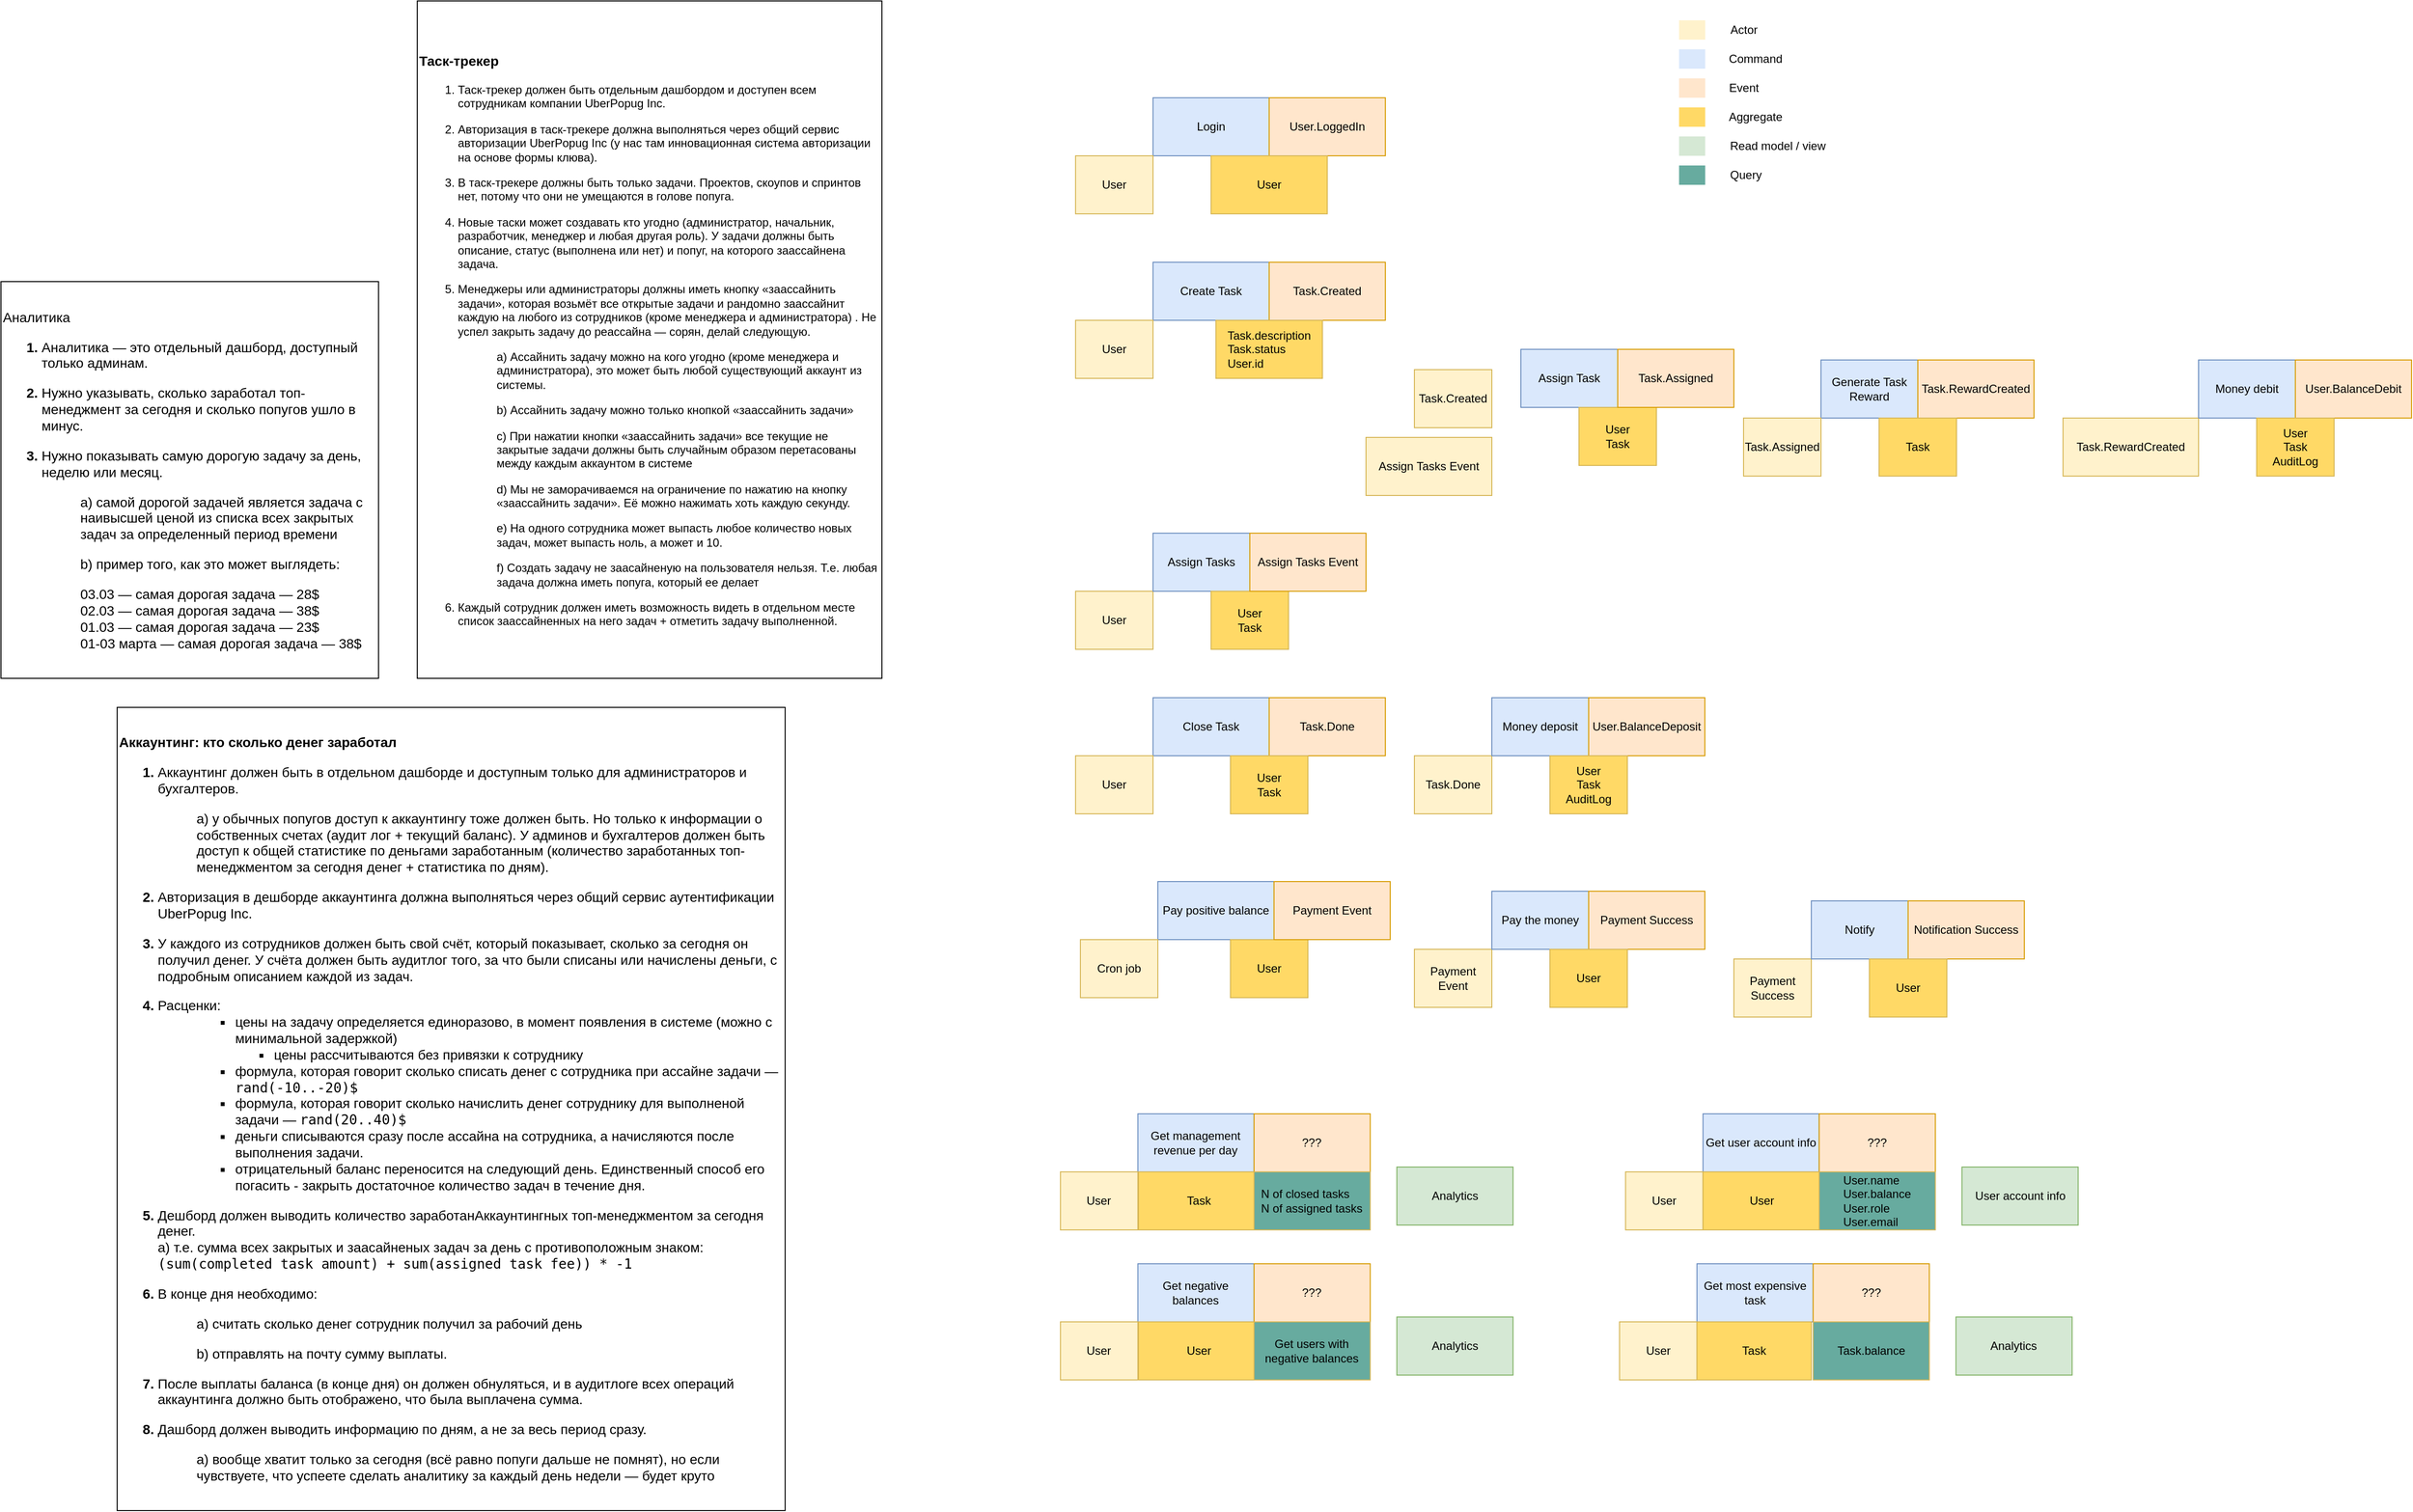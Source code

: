 <mxfile version="13.0.3" type="device" pages="4"><diagram id="mrEgkRtbGbcS-2s0_7GM" name="Event Storming"><mxGraphModel dx="3762" dy="2303" grid="1" gridSize="10" guides="1" tooltips="1" connect="1" arrows="1" fold="1" page="1" pageScale="1" pageWidth="850" pageHeight="1100" math="0" shadow="0"><root><mxCell id="0"/><mxCell id="1" parent="0"/><mxCell id="xi90VdaExX268lvxpW0K-1" value="&lt;h3 class=&quot;notion-h3&quot; style=&quot;font-size: 14px&quot;&gt;&lt;br&gt;&lt;/h3&gt;&lt;div&gt;&lt;br&gt;&lt;/div&gt;" style="text;html=1;align=center;verticalAlign=middle;resizable=0;points=[];autosize=1;" parent="1" vertex="1"><mxGeometry x="59" y="249" width="20" height="60" as="geometry"/></mxCell><mxCell id="xi90VdaExX268lvxpW0K-3" value="&lt;h3 class=&quot;notion-h3&quot;&gt;Таск-трекер&lt;/h3&gt;&lt;ol class=&quot;notion-list notion-list-numbered&quot; start=&quot;1&quot;&gt;&lt;li&gt;Таск-трекер должен быть отдельным дашбордом и доступен всем сотрудникам компании UberPopug Inc.&lt;/li&gt; &lt;/ol&gt;&lt;ol class=&quot;notion-list notion-list-numbered&quot; start=&quot;2&quot;&gt;&lt;li&gt;Авторизация в таск-трекере должна выполняться через общий сервис авторизации UberPopug Inc (у нас там инновационная система авторизации на основе формы клюва).&lt;/li&gt; &lt;/ol&gt;&lt;ol class=&quot;notion-list notion-list-numbered&quot; start=&quot;3&quot;&gt;&lt;li&gt;В таск-трекере должны быть только задачи. Проектов, скоупов и спринтов нет, потому что они не умещаются в голове попуга.&lt;/li&gt; &lt;/ol&gt;&lt;ol class=&quot;notion-list notion-list-numbered&quot; start=&quot;4&quot;&gt;&lt;li&gt;Новые таски может создавать кто угодно (администратор, начальник, разработчик, менеджер и любая другая роль). У задачи должны быть описание, статус (выполнена или нет) и попуг, на которого заассайнена задача.&lt;/li&gt; &lt;/ol&gt;&lt;ol class=&quot;notion-list notion-list-numbered&quot; start=&quot;5&quot;&gt;&lt;li&gt;Менеджеры или администраторы должны иметь кнопку «заассайнить задачи», которая возьмёт все открытые задачи и рандомно заассайнит каждую на любого из сотрудников (кроме менеджера и администратора) . Не успел закрыть задачу до реассайна —&amp;nbsp;сорян, делай следующую.&lt;/li&gt; &lt;ol class=&quot;notion-list notion-list-numbered&quot;&gt;&lt;p class=&quot;notion-text&quot;&gt;a) Ассайнить задачу можно на кого угодно (кроме менеджера и администратора), это может быть любой существующий аккаунт из системы.&lt;/p&gt;&lt;p class=&quot;notion-text&quot;&gt;b) Ассайнить задачу можно только кнопкой «заассайнить задачи»&lt;/p&gt;&lt;p class=&quot;notion-text&quot;&gt;c) При нажатии кнопки «заассайнить задачи» все текущие не закрытые задачи должны быть случайным образом перетасованы между каждым аккаунтом в системе&lt;/p&gt;&lt;p class=&quot;notion-text&quot;&gt;d) Мы не заморачиваемся на ограничение по нажатию на кнопку «заассайнить задачи». Её можно нажимать хоть каждую секунду.&lt;/p&gt;&lt;p class=&quot;notion-text&quot;&gt;e) На одного сотрудника может выпасть любое количество новых задач, может выпасть ноль, а может и 10.&lt;/p&gt;&lt;p class=&quot;notion-text&quot;&gt;f) Создать задачу не заасайненую на пользователя нельзя. Т.е. любая задача должна иметь попуга, который ее делает&lt;/p&gt;&lt;/ol&gt;&lt;/ol&gt;&lt;ol class=&quot;notion-list notion-list-numbered&quot; start=&quot;6&quot;&gt;&lt;li&gt;Каждый сотрудник должен иметь возможность видеть в отдельном месте список заассайненных на него задач + отметить задачу выполненной.&lt;/li&gt;&lt;/ol&gt;" style="rounded=0;whiteSpace=wrap;html=1;align=left;" parent="1" vertex="1"><mxGeometry x="-480" y="-100" width="480" height="700" as="geometry"/></mxCell><mxCell id="xi90VdaExX268lvxpW0K-4" value="&lt;h3 class=&quot;notion-h3&quot;&gt;Аккаунтинг: кто сколько денег заработал&lt;/h3&gt;&lt;h3 class=&quot;notion-h3&quot;&gt;&lt;ol class=&quot;notion-list notion-list-numbered&quot; start=&quot;1&quot;&gt;&lt;li&gt;&lt;span style=&quot;font-weight: normal&quot;&gt;Аккаунтинг должен быть в отдельном дашборде и доступным только для администраторов и бухгалтеров.&lt;/span&gt;&lt;/li&gt; &lt;ol class=&quot;notion-list notion-list-numbered&quot;&gt;&lt;p class=&quot;notion-text&quot;&gt;&lt;span style=&quot;font-weight: normal&quot;&gt;a) у обычных попугов доступ к аккаунтингу тоже должен быть. Но только к информации о собственных счетах (аудит лог + текущий баланс). У админов и бухгалтеров должен быть доступ к общей статистике по деньгами заработанным (количество заработанных топ-менеджментом за сегодня денег + статистика по дням).&lt;/span&gt;&lt;/p&gt;&lt;/ol&gt;&lt;/ol&gt;&lt;ol class=&quot;notion-list notion-list-numbered&quot; start=&quot;2&quot;&gt;&lt;li&gt;&lt;span style=&quot;font-weight: normal&quot;&gt;Авторизация в дешборде аккаунтинга должна выполняться через общий сервис аутентификации UberPopug Inc.&lt;/span&gt;&lt;/li&gt; &lt;/ol&gt;&lt;ol class=&quot;notion-list notion-list-numbered&quot; start=&quot;3&quot;&gt;&lt;li&gt;&lt;span style=&quot;font-weight: normal&quot;&gt;У каждого из сотрудников должен быть свой счёт, который показывает, сколько за сегодня он получил денег. У счёта должен быть аудитлог того, за что были списаны или начислены деньги, с подробным описанием каждой из задач.&lt;/span&gt;&lt;/li&gt; &lt;/ol&gt;&lt;ol class=&quot;notion-list notion-list-numbered&quot; start=&quot;4&quot;&gt;&lt;li&gt;&lt;span style=&quot;font-weight: normal&quot;&gt;Расценки:&lt;/span&gt;&lt;/li&gt; &lt;ol class=&quot;notion-list notion-list-numbered&quot;&gt;&lt;ul class=&quot;notion-list notion-list-disc&quot;&gt;&lt;li&gt;&lt;span style=&quot;font-weight: normal&quot;&gt;цены на задачу определяется единоразово, в момент появления в системе (можно с минимальной задержкой)&lt;/span&gt;&lt;/li&gt; &lt;ul class=&quot;notion-list notion-list-disc&quot;&gt;&lt;li&gt;&lt;span style=&quot;font-weight: normal&quot;&gt;цены рассчитываются без привязки к сотруднику&lt;/span&gt;&lt;/li&gt; &lt;/ul&gt;&lt;/ul&gt;&lt;ul class=&quot;notion-list notion-list-disc&quot;&gt;&lt;li&gt;&lt;span style=&quot;font-weight: normal&quot;&gt;формула, которая говорит сколько списать денег с сотрудника при ассайне задачи — &lt;code class=&quot;notion-inline-code&quot;&gt;rand(-10..-20)$&lt;/code&gt;&lt;/span&gt;&lt;/li&gt; &lt;/ul&gt;&lt;ul class=&quot;notion-list notion-list-disc&quot;&gt;&lt;li&gt;&lt;span style=&quot;font-weight: normal&quot;&gt;формула, которая говорит сколько начислить денег сотруднику для выполненой задачи — &lt;code class=&quot;notion-inline-code&quot;&gt;rand(20..40)$&lt;/code&gt;&lt;/span&gt;&lt;/li&gt; &lt;/ul&gt;&lt;ul class=&quot;notion-list notion-list-disc&quot;&gt;&lt;li&gt;&lt;span style=&quot;font-weight: normal&quot;&gt;деньги списываются сразу после ассайна на сотрудника, а начисляются после выполнения задачи.&lt;/span&gt;&lt;/li&gt; &lt;/ul&gt;&lt;ul class=&quot;notion-list notion-list-disc&quot;&gt;&lt;li&gt;&lt;span style=&quot;font-weight: normal&quot;&gt;отрицательный баланс переносится на следующий день. Единственный способ его погасить - закрыть достаточное количество задач в течение дня.&lt;/span&gt;&lt;/li&gt; &lt;/ul&gt;&lt;/ol&gt;&lt;/ol&gt;&lt;ol class=&quot;notion-list notion-list-numbered&quot; start=&quot;5&quot;&gt;&lt;li&gt;&lt;span style=&quot;font-weight: normal&quot;&gt;Дешборд должен выводить количество заработан&lt;/span&gt;&lt;span style=&quot;font-weight: 400&quot;&gt;Аккаунтинг&lt;/span&gt;&lt;span style=&quot;font-weight: normal&quot;&gt;ных топ-менеджментом за сегодня денег.&lt;/span&gt;&lt;br&gt;&lt;span style=&quot;font-weight: normal&quot;&gt;a) т.е. сумма всех закрытых и заасайненых задач за день с противоположным знаком: &lt;/span&gt;&lt;code class=&quot;notion-inline-code&quot; style=&quot;font-weight: normal&quot;&gt;(sum(completed task amount) + sum(assigned task fee)) * -1&lt;/code&gt;&lt;/li&gt; &lt;/ol&gt;&lt;ol class=&quot;notion-list notion-list-numbered&quot; start=&quot;6&quot;&gt;&lt;li&gt;&lt;span style=&quot;font-weight: normal&quot;&gt;В конце дня необходимо:&lt;/span&gt;&lt;/li&gt; &lt;ol class=&quot;notion-list notion-list-numbered&quot;&gt;&lt;p class=&quot;notion-text&quot;&gt;&lt;span style=&quot;font-weight: normal&quot;&gt;a) считать сколько денег сотрудник получил за рабочий день&lt;/span&gt;&lt;/p&gt;&lt;p class=&quot;notion-text&quot;&gt;&lt;span style=&quot;font-weight: normal&quot;&gt;b) отправлять на почту сумму выплаты.&lt;/span&gt;&lt;/p&gt;&lt;/ol&gt;&lt;/ol&gt;&lt;ol class=&quot;notion-list notion-list-numbered&quot; start=&quot;7&quot;&gt;&lt;li&gt;&lt;span style=&quot;font-weight: normal&quot;&gt;После выплаты баланса (в конце дня) он должен обнуляться, и в аудитлоге всех операций аккаунтинга должно быть отображено, что была выплачена сумма.&lt;/span&gt;&lt;/li&gt; &lt;/ol&gt;&lt;ol class=&quot;notion-list notion-list-numbered&quot; start=&quot;8&quot;&gt;&lt;li&gt;&lt;span style=&quot;font-weight: normal&quot;&gt;Дашборд должен выводить информацию по дням, а не за весь период сразу.&lt;/span&gt;&lt;/li&gt; &lt;ol class=&quot;notion-list notion-list-numbered&quot;&gt;&lt;p class=&quot;notion-text&quot;&gt;&lt;span style=&quot;font-weight: normal&quot;&gt;a) вообще хватит только за сегодня (всё равно попуги дальше не помнят), но если чувствуете, что успеете сделать аналитику за каждый день недели — будет круто&lt;/span&gt;&lt;/p&gt;&lt;/ol&gt;&lt;/ol&gt;&lt;/h3&gt;" style="rounded=0;whiteSpace=wrap;html=1;align=left;" parent="1" vertex="1"><mxGeometry x="-790" y="630" width="690" height="830" as="geometry"/></mxCell><mxCell id="xi90VdaExX268lvxpW0K-5" value="&lt;h3 class=&quot;notion-h3&quot;&gt;&lt;span style=&quot;font-weight: normal&quot;&gt;Аналитика&lt;/span&gt;&lt;/h3&gt;&lt;h3 class=&quot;notion-h3&quot;&gt;&lt;ol class=&quot;notion-list notion-list-numbered&quot; start=&quot;1&quot;&gt;&lt;li&gt;&lt;span style=&quot;font-weight: normal&quot;&gt;Аналитика —&amp;nbsp;это отдельный дашборд, доступный только админам.&lt;/span&gt;&lt;/li&gt; &lt;/ol&gt;&lt;ol class=&quot;notion-list notion-list-numbered&quot; start=&quot;2&quot;&gt;&lt;li&gt;&lt;span style=&quot;font-weight: normal&quot;&gt;Нужно указывать, сколько заработал топ-менеджмент за сегодня и сколько попугов ушло в минус.&lt;/span&gt;&lt;/li&gt; &lt;/ol&gt;&lt;ol class=&quot;notion-list notion-list-numbered&quot; start=&quot;3&quot;&gt;&lt;li&gt;&lt;span style=&quot;font-weight: normal&quot;&gt;Нужно показывать самую дорогую задачу за день, неделю или месяц.&lt;/span&gt;&lt;/li&gt; &lt;ol class=&quot;notion-list notion-list-numbered&quot;&gt;&lt;p class=&quot;notion-text&quot;&gt;&lt;span style=&quot;font-weight: normal&quot;&gt;a) самой дорогой задачей является задача с наивысшей ценой из списка всех закрытых задач за определенный период времени&lt;/span&gt;&lt;/p&gt;&lt;p class=&quot;notion-text&quot;&gt;&lt;span style=&quot;font-weight: normal&quot;&gt;b) пример того, как это может выглядеть:&lt;/span&gt;&lt;/p&gt;&lt;p class=&quot;notion-text&quot;&gt;&lt;span style=&quot;font-weight: normal&quot;&gt;03.03 — самая дорогая задача — 28$&lt;br/&gt;02.03 — самая дорогая задача — 38$&lt;br/&gt;01.03 — самая дорогая задача — 23$&lt;br/&gt;01-03 марта — самая дорогая задача — 38$&lt;/span&gt;&lt;/p&gt;&lt;/ol&gt;&lt;/ol&gt;&lt;/h3&gt;" style="rounded=0;whiteSpace=wrap;html=1;align=left;" parent="1" vertex="1"><mxGeometry x="-910" y="190" width="390" height="410" as="geometry"/></mxCell><mxCell id="xi90VdaExX268lvxpW0K-7" value="Login" style="rounded=0;whiteSpace=wrap;html=1;fillColor=#dae8fc;strokeColor=#6c8ebf;" parent="1" vertex="1"><mxGeometry x="280" width="120" height="60" as="geometry"/></mxCell><mxCell id="xi90VdaExX268lvxpW0K-8" value="User.LoggedIn" style="rounded=0;whiteSpace=wrap;html=1;fillColor=#ffe6cc;strokeColor=#d79b00;" parent="1" vertex="1"><mxGeometry x="400" width="120" height="60" as="geometry"/></mxCell><mxCell id="xi90VdaExX268lvxpW0K-10" value="&lt;div style=&quot;text-align: left&quot;&gt;User&lt;/div&gt;" style="rounded=0;whiteSpace=wrap;html=1;fillColor=#FFD966;strokeColor=#d6b656;" parent="1" vertex="1"><mxGeometry x="340" y="60" width="120" height="60" as="geometry"/></mxCell><mxCell id="2x5-v0Oq0aScOKK5ILJU-2" value="Create Task" style="rounded=0;whiteSpace=wrap;html=1;fillColor=#dae8fc;strokeColor=#6c8ebf;" parent="1" vertex="1"><mxGeometry x="280" y="170" width="120" height="60" as="geometry"/></mxCell><mxCell id="2x5-v0Oq0aScOKK5ILJU-7" value="Task.Created" style="rounded=0;whiteSpace=wrap;html=1;fillColor=#ffe6cc;strokeColor=#d79b00;" parent="1" vertex="1"><mxGeometry x="400" y="170" width="120" height="60" as="geometry"/></mxCell><mxCell id="2x5-v0Oq0aScOKK5ILJU-9" value="Close Task" style="rounded=0;whiteSpace=wrap;html=1;fillColor=#dae8fc;strokeColor=#6c8ebf;" parent="1" vertex="1"><mxGeometry x="280" y="620" width="120" height="60" as="geometry"/></mxCell><mxCell id="2x5-v0Oq0aScOKK5ILJU-11" value="Task.Done" style="rounded=0;whiteSpace=wrap;html=1;fillColor=#ffe6cc;strokeColor=#d79b00;" parent="1" vertex="1"><mxGeometry x="400" y="620" width="120" height="60" as="geometry"/></mxCell><mxCell id="2x5-v0Oq0aScOKK5ILJU-13" value="Generate Task Reward" style="rounded=0;whiteSpace=wrap;html=1;fillColor=#dae8fc;strokeColor=#6c8ebf;" parent="1" vertex="1"><mxGeometry x="970" y="271" width="100" height="60" as="geometry"/></mxCell><mxCell id="2x5-v0Oq0aScOKK5ILJU-14" value="Task.Created" style="rounded=0;whiteSpace=wrap;html=1;fillColor=#fff2cc;strokeColor=#d6b656;" parent="1" vertex="1"><mxGeometry x="550" y="281" width="80" height="60" as="geometry"/></mxCell><mxCell id="2x5-v0Oq0aScOKK5ILJU-15" value="Task.RewardCreated" style="rounded=0;whiteSpace=wrap;html=1;fillColor=#ffe6cc;strokeColor=#d79b00;" parent="1" vertex="1"><mxGeometry x="1070" y="271" width="120" height="60" as="geometry"/></mxCell><mxCell id="2x5-v0Oq0aScOKK5ILJU-16" value="Task" style="rounded=0;whiteSpace=wrap;html=1;fillColor=#FFD966;strokeColor=#d6b656;" parent="1" vertex="1"><mxGeometry x="1030" y="331" width="80" height="60" as="geometry"/></mxCell><mxCell id="2x5-v0Oq0aScOKK5ILJU-20" value="Task.Done" style="rounded=0;whiteSpace=wrap;html=1;fillColor=#fff2cc;strokeColor=#d6b656;" parent="1" vertex="1"><mxGeometry x="550" y="680" width="80" height="60" as="geometry"/></mxCell><mxCell id="2x5-v0Oq0aScOKK5ILJU-21" value="Money deposit" style="rounded=0;whiteSpace=wrap;html=1;fillColor=#dae8fc;strokeColor=#6c8ebf;" parent="1" vertex="1"><mxGeometry x="630" y="620" width="100" height="60" as="geometry"/></mxCell><mxCell id="2x5-v0Oq0aScOKK5ILJU-22" value="Task.RewardCreated" style="rounded=0;whiteSpace=wrap;html=1;fillColor=#fff2cc;strokeColor=#d6b656;" parent="1" vertex="1"><mxGeometry x="1220" y="331" width="140" height="60" as="geometry"/></mxCell><mxCell id="2x5-v0Oq0aScOKK5ILJU-23" value="Money debit" style="rounded=0;whiteSpace=wrap;html=1;fillColor=#dae8fc;strokeColor=#6c8ebf;" parent="1" vertex="1"><mxGeometry x="1360" y="271" width="100" height="60" as="geometry"/></mxCell><mxCell id="2x5-v0Oq0aScOKK5ILJU-24" value="User.BalanceDebit" style="rounded=0;whiteSpace=wrap;html=1;fillColor=#ffe6cc;strokeColor=#d79b00;" parent="1" vertex="1"><mxGeometry x="1460" y="271" width="120" height="60" as="geometry"/></mxCell><mxCell id="2x5-v0Oq0aScOKK5ILJU-25" value="User&lt;br&gt;Task&lt;br&gt;AuditLog" style="rounded=0;whiteSpace=wrap;html=1;fillColor=#FFD966;strokeColor=#d6b656;" parent="1" vertex="1"><mxGeometry x="1420" y="331" width="80" height="60" as="geometry"/></mxCell><mxCell id="2x5-v0Oq0aScOKK5ILJU-26" value="User.BalanceDeposit" style="rounded=0;whiteSpace=wrap;html=1;fillColor=#ffe6cc;strokeColor=#d79b00;" parent="1" vertex="1"><mxGeometry x="730" y="620" width="120" height="60" as="geometry"/></mxCell><mxCell id="2x5-v0Oq0aScOKK5ILJU-27" value="User&lt;br&gt;Task&lt;br&gt;AuditLog" style="rounded=0;whiteSpace=wrap;html=1;fillColor=#FFD966;strokeColor=#d6b656;" parent="1" vertex="1"><mxGeometry x="690" y="680" width="80" height="60" as="geometry"/></mxCell><mxCell id="2x5-v0Oq0aScOKK5ILJU-28" value="Assign Task" style="rounded=0;whiteSpace=wrap;html=1;fillColor=#dae8fc;strokeColor=#6c8ebf;" parent="1" vertex="1"><mxGeometry x="660" y="260" width="100" height="60" as="geometry"/></mxCell><mxCell id="2x5-v0Oq0aScOKK5ILJU-30" value="User&lt;br&gt;Task" style="rounded=0;whiteSpace=wrap;html=1;fillColor=#FFD966;strokeColor=#d6b656;" parent="1" vertex="1"><mxGeometry x="720" y="320" width="80" height="60" as="geometry"/></mxCell><mxCell id="2x5-v0Oq0aScOKK5ILJU-31" value="Task.Assigned" style="rounded=0;whiteSpace=wrap;html=1;fillColor=#ffe6cc;strokeColor=#d79b00;" parent="1" vertex="1"><mxGeometry x="760" y="260" width="120" height="60" as="geometry"/></mxCell><mxCell id="2x5-v0Oq0aScOKK5ILJU-32" value="Task.Assigned" style="rounded=0;whiteSpace=wrap;html=1;fillColor=#fff2cc;strokeColor=#d6b656;" parent="1" vertex="1"><mxGeometry x="890" y="331" width="80" height="60" as="geometry"/></mxCell><mxCell id="2x5-v0Oq0aScOKK5ILJU-33" value="&lt;div style=&quot;text-align: justify&quot;&gt;&lt;span&gt;Task.description&lt;/span&gt;&lt;/div&gt;&lt;div style=&quot;text-align: justify&quot;&gt;&lt;span&gt;Task.status&lt;/span&gt;&lt;/div&gt;&lt;div style=&quot;text-align: justify&quot;&gt;&lt;span&gt;User.id&lt;/span&gt;&lt;/div&gt;" style="rounded=0;whiteSpace=wrap;html=1;fillColor=#FFD966;strokeColor=#d6b656;align=center;" parent="1" vertex="1"><mxGeometry x="345" y="230" width="110" height="60" as="geometry"/></mxCell><mxCell id="2x5-v0Oq0aScOKK5ILJU-34" value="User" style="rounded=0;whiteSpace=wrap;html=1;fillColor=#fff2cc;strokeColor=#d6b656;" parent="1" vertex="1"><mxGeometry x="200" y="510" width="80" height="60" as="geometry"/></mxCell><mxCell id="2x5-v0Oq0aScOKK5ILJU-35" value="Assign Tasks" style="rounded=0;whiteSpace=wrap;html=1;fillColor=#dae8fc;strokeColor=#6c8ebf;" parent="1" vertex="1"><mxGeometry x="280" y="450" width="100" height="60" as="geometry"/></mxCell><mxCell id="2x5-v0Oq0aScOKK5ILJU-36" value="User&lt;br&gt;Task" style="rounded=0;whiteSpace=wrap;html=1;fillColor=#FFD966;strokeColor=#d6b656;" parent="1" vertex="1"><mxGeometry x="340" y="510" width="80" height="60" as="geometry"/></mxCell><mxCell id="2x5-v0Oq0aScOKK5ILJU-37" value="Assign Tasks Event" style="rounded=0;whiteSpace=wrap;html=1;fillColor=#ffe6cc;strokeColor=#d79b00;" parent="1" vertex="1"><mxGeometry x="380" y="450" width="120" height="60" as="geometry"/></mxCell><mxCell id="2x5-v0Oq0aScOKK5ILJU-38" value="Assign Tasks Event" style="rounded=0;whiteSpace=wrap;html=1;fillColor=#fff2cc;strokeColor=#d6b656;" parent="1" vertex="1"><mxGeometry x="500" y="351" width="130" height="60" as="geometry"/></mxCell><mxCell id="2x5-v0Oq0aScOKK5ILJU-42" value="User" style="rounded=0;whiteSpace=wrap;html=1;fillColor=#fff2cc;strokeColor=#d6b656;" parent="1" vertex="1"><mxGeometry x="200" y="230" width="80" height="60" as="geometry"/></mxCell><mxCell id="2x5-v0Oq0aScOKK5ILJU-43" value="User" style="rounded=0;whiteSpace=wrap;html=1;fillColor=#fff2cc;strokeColor=#d6b656;" parent="1" vertex="1"><mxGeometry x="200" y="60" width="80" height="60" as="geometry"/></mxCell><mxCell id="2x5-v0Oq0aScOKK5ILJU-44" value="User" style="rounded=0;whiteSpace=wrap;html=1;fillColor=#fff2cc;strokeColor=#d6b656;" parent="1" vertex="1"><mxGeometry x="200" y="680" width="80" height="60" as="geometry"/></mxCell><mxCell id="2x5-v0Oq0aScOKK5ILJU-45" value="User&lt;br&gt;Task" style="rounded=0;whiteSpace=wrap;html=1;fillColor=#FFD966;strokeColor=#d6b656;" parent="1" vertex="1"><mxGeometry x="360" y="680" width="80" height="60" as="geometry"/></mxCell><mxCell id="2x5-v0Oq0aScOKK5ILJU-47" value="Pay positive balance" style="rounded=0;whiteSpace=wrap;html=1;fillColor=#dae8fc;strokeColor=#6c8ebf;" parent="1" vertex="1"><mxGeometry x="285" y="810" width="120" height="60" as="geometry"/></mxCell><mxCell id="2x5-v0Oq0aScOKK5ILJU-48" value="Cron job" style="rounded=0;whiteSpace=wrap;html=1;fillColor=#fff2cc;strokeColor=#d6b656;" parent="1" vertex="1"><mxGeometry x="205" y="870" width="80" height="60" as="geometry"/></mxCell><mxCell id="2x5-v0Oq0aScOKK5ILJU-49" value="User" style="rounded=0;whiteSpace=wrap;html=1;fillColor=#FFD966;strokeColor=#d6b656;" parent="1" vertex="1"><mxGeometry x="360" y="870" width="80" height="60" as="geometry"/></mxCell><mxCell id="2x5-v0Oq0aScOKK5ILJU-50" value="Payment Event" style="rounded=0;whiteSpace=wrap;html=1;fillColor=#ffe6cc;strokeColor=#d79b00;" parent="1" vertex="1"><mxGeometry x="405" y="810" width="120" height="60" as="geometry"/></mxCell><mxCell id="2x5-v0Oq0aScOKK5ILJU-52" value="Payment Event" style="rounded=0;whiteSpace=wrap;html=1;fillColor=#fff2cc;strokeColor=#d6b656;" parent="1" vertex="1"><mxGeometry x="550" y="880" width="80" height="60" as="geometry"/></mxCell><mxCell id="2x5-v0Oq0aScOKK5ILJU-53" value="Pay the money" style="rounded=0;whiteSpace=wrap;html=1;fillColor=#dae8fc;strokeColor=#6c8ebf;" parent="1" vertex="1"><mxGeometry x="630" y="820" width="100" height="60" as="geometry"/></mxCell><mxCell id="2x5-v0Oq0aScOKK5ILJU-54" value="Payment Success" style="rounded=0;whiteSpace=wrap;html=1;fillColor=#ffe6cc;strokeColor=#d79b00;" parent="1" vertex="1"><mxGeometry x="730" y="820" width="120" height="60" as="geometry"/></mxCell><mxCell id="2x5-v0Oq0aScOKK5ILJU-55" value="User" style="rounded=0;whiteSpace=wrap;html=1;fillColor=#FFD966;strokeColor=#d6b656;" parent="1" vertex="1"><mxGeometry x="690" y="880" width="80" height="60" as="geometry"/></mxCell><mxCell id="2x5-v0Oq0aScOKK5ILJU-56" value="Payment Success" style="rounded=0;whiteSpace=wrap;html=1;fillColor=#fff2cc;strokeColor=#d6b656;" parent="1" vertex="1"><mxGeometry x="880" y="890" width="80" height="60" as="geometry"/></mxCell><mxCell id="2x5-v0Oq0aScOKK5ILJU-57" value="Notify" style="rounded=0;whiteSpace=wrap;html=1;fillColor=#dae8fc;strokeColor=#6c8ebf;" parent="1" vertex="1"><mxGeometry x="960" y="830" width="100" height="60" as="geometry"/></mxCell><mxCell id="2x5-v0Oq0aScOKK5ILJU-58" value="Notification Success" style="rounded=0;whiteSpace=wrap;html=1;fillColor=#ffe6cc;strokeColor=#d79b00;" parent="1" vertex="1"><mxGeometry x="1060" y="830" width="120" height="60" as="geometry"/></mxCell><mxCell id="2x5-v0Oq0aScOKK5ILJU-59" value="User" style="rounded=0;whiteSpace=wrap;html=1;fillColor=#FFD966;strokeColor=#d6b656;" parent="1" vertex="1"><mxGeometry x="1020" y="890" width="80" height="60" as="geometry"/></mxCell><mxCell id="zSs-8HH3nL0j5pjiXgFa-1" value="Get management revenue per day" style="rounded=0;whiteSpace=wrap;html=1;fillColor=#dae8fc;strokeColor=#6c8ebf;" vertex="1" parent="1"><mxGeometry x="264.38" y="1050" width="120" height="60" as="geometry"/></mxCell><mxCell id="zSs-8HH3nL0j5pjiXgFa-2" value="User" style="rounded=0;whiteSpace=wrap;html=1;fillColor=#fff2cc;strokeColor=#d6b656;" vertex="1" parent="1"><mxGeometry x="184.38" y="1110" width="80" height="60" as="geometry"/></mxCell><mxCell id="zSs-8HH3nL0j5pjiXgFa-3" value="Task" style="rounded=0;whiteSpace=wrap;html=1;fillColor=#FFD966;strokeColor=#d6b656;" vertex="1" parent="1"><mxGeometry x="265" y="1110" width="125" height="60" as="geometry"/></mxCell><mxCell id="zSs-8HH3nL0j5pjiXgFa-4" value="???" style="rounded=0;whiteSpace=wrap;html=1;fillColor=#ffe6cc;strokeColor=#d79b00;" vertex="1" parent="1"><mxGeometry x="384.38" y="1050" width="120" height="60" as="geometry"/></mxCell><mxCell id="zSs-8HH3nL0j5pjiXgFa-13" value="Analytics" style="rounded=0;whiteSpace=wrap;html=1;fillColor=#d5e8d4;strokeColor=#82b366;" vertex="1" parent="1"><mxGeometry x="531.88" y="1105" width="120" height="60" as="geometry"/></mxCell><mxCell id="zSs-8HH3nL0j5pjiXgFa-14" value="Get negative balances" style="rounded=0;whiteSpace=wrap;html=1;fillColor=#dae8fc;strokeColor=#6c8ebf;" vertex="1" parent="1"><mxGeometry x="264.38" y="1205" width="120" height="60" as="geometry"/></mxCell><mxCell id="zSs-8HH3nL0j5pjiXgFa-15" value="User" style="rounded=0;whiteSpace=wrap;html=1;fillColor=#fff2cc;strokeColor=#d6b656;" vertex="1" parent="1"><mxGeometry x="184.38" y="1265" width="80" height="60" as="geometry"/></mxCell><mxCell id="zSs-8HH3nL0j5pjiXgFa-16" value="User" style="rounded=0;whiteSpace=wrap;html=1;fillColor=#FFD966;strokeColor=#d6b656;" vertex="1" parent="1"><mxGeometry x="265" y="1265" width="125" height="60" as="geometry"/></mxCell><mxCell id="zSs-8HH3nL0j5pjiXgFa-17" value="???" style="rounded=0;whiteSpace=wrap;html=1;fillColor=#ffe6cc;strokeColor=#d79b00;" vertex="1" parent="1"><mxGeometry x="384.38" y="1205" width="120" height="60" as="geometry"/></mxCell><mxCell id="zSs-8HH3nL0j5pjiXgFa-18" value="Analytics" style="rounded=0;whiteSpace=wrap;html=1;fillColor=#d5e8d4;strokeColor=#82b366;" vertex="1" parent="1"><mxGeometry x="531.88" y="1260" width="120" height="60" as="geometry"/></mxCell><mxCell id="zSs-8HH3nL0j5pjiXgFa-19" value="Get most expensive task" style="rounded=0;whiteSpace=wrap;html=1;fillColor=#dae8fc;strokeColor=#6c8ebf;" vertex="1" parent="1"><mxGeometry x="841.88" y="1205" width="120" height="60" as="geometry"/></mxCell><mxCell id="zSs-8HH3nL0j5pjiXgFa-20" value="User" style="rounded=0;whiteSpace=wrap;html=1;fillColor=#fff2cc;strokeColor=#d6b656;" vertex="1" parent="1"><mxGeometry x="761.88" y="1265" width="80" height="60" as="geometry"/></mxCell><mxCell id="zSs-8HH3nL0j5pjiXgFa-21" value="Task" style="rounded=0;whiteSpace=wrap;html=1;fillColor=#FFD966;strokeColor=#d6b656;" vertex="1" parent="1"><mxGeometry x="841.88" y="1265" width="118.12" height="60" as="geometry"/></mxCell><mxCell id="zSs-8HH3nL0j5pjiXgFa-22" value="???" style="rounded=0;whiteSpace=wrap;html=1;fillColor=#ffe6cc;strokeColor=#d79b00;" vertex="1" parent="1"><mxGeometry x="961.88" y="1205" width="120" height="60" as="geometry"/></mxCell><mxCell id="zSs-8HH3nL0j5pjiXgFa-23" value="Analytics" style="rounded=0;whiteSpace=wrap;html=1;fillColor=#d5e8d4;strokeColor=#82b366;" vertex="1" parent="1"><mxGeometry x="1109.38" y="1260" width="120" height="60" as="geometry"/></mxCell><mxCell id="zSs-8HH3nL0j5pjiXgFa-24" value="Get user account info" style="rounded=0;whiteSpace=wrap;html=1;fillColor=#dae8fc;strokeColor=#6c8ebf;" vertex="1" parent="1"><mxGeometry x="848.13" y="1050" width="120" height="60" as="geometry"/></mxCell><mxCell id="zSs-8HH3nL0j5pjiXgFa-25" value="User" style="rounded=0;whiteSpace=wrap;html=1;fillColor=#fff2cc;strokeColor=#d6b656;" vertex="1" parent="1"><mxGeometry x="768.13" y="1110" width="80" height="60" as="geometry"/></mxCell><mxCell id="zSs-8HH3nL0j5pjiXgFa-26" value="&lt;div style=&quot;text-align: justify&quot;&gt;User&lt;/div&gt;" style="rounded=0;whiteSpace=wrap;html=1;fillColor=#FFD966;strokeColor=#d6b656;" vertex="1" parent="1"><mxGeometry x="848.13" y="1110" width="121.87" height="60" as="geometry"/></mxCell><mxCell id="zSs-8HH3nL0j5pjiXgFa-27" value="???" style="rounded=0;whiteSpace=wrap;html=1;fillColor=#ffe6cc;strokeColor=#d79b00;" vertex="1" parent="1"><mxGeometry x="968.13" y="1050" width="120" height="60" as="geometry"/></mxCell><mxCell id="zSs-8HH3nL0j5pjiXgFa-28" value="User account info" style="rounded=0;whiteSpace=wrap;html=1;fillColor=#d5e8d4;strokeColor=#82b366;" vertex="1" parent="1"><mxGeometry x="1115.63" y="1105" width="120" height="60" as="geometry"/></mxCell><mxCell id="8sX04JE7Qs7sDH1D6LrF-1" value="" style="rounded=0;whiteSpace=wrap;html=1;fillColor=#fff2cc;strokeColor=none;" vertex="1" parent="1"><mxGeometry x="823.38" y="-80" width="27" height="20" as="geometry"/></mxCell><mxCell id="8sX04JE7Qs7sDH1D6LrF-2" value="" style="rounded=0;whiteSpace=wrap;html=1;fillColor=#dae8fc;strokeColor=none;" vertex="1" parent="1"><mxGeometry x="823.38" y="-50" width="27" height="20" as="geometry"/></mxCell><mxCell id="8sX04JE7Qs7sDH1D6LrF-3" value="" style="rounded=0;whiteSpace=wrap;html=1;fillColor=#ffe6cc;strokeColor=none;" vertex="1" parent="1"><mxGeometry x="823.38" y="-20" width="27" height="20" as="geometry"/></mxCell><mxCell id="8sX04JE7Qs7sDH1D6LrF-4" value="" style="rounded=0;whiteSpace=wrap;html=1;fillColor=#FFD966;strokeColor=none;" vertex="1" parent="1"><mxGeometry x="823.38" y="10" width="27" height="20" as="geometry"/></mxCell><mxCell id="8sX04JE7Qs7sDH1D6LrF-5" value="" style="rounded=0;whiteSpace=wrap;html=1;fillColor=#d5e8d4;strokeColor=none;" vertex="1" parent="1"><mxGeometry x="823.38" y="40" width="27" height="20" as="geometry"/></mxCell><mxCell id="8sX04JE7Qs7sDH1D6LrF-6" value="Actor" style="text;html=1;align=center;verticalAlign=middle;resizable=0;points=[];autosize=1;" vertex="1" parent="1"><mxGeometry x="870.38" y="-80" width="40" height="20" as="geometry"/></mxCell><mxCell id="8sX04JE7Qs7sDH1D6LrF-7" value="Command" style="text;html=1;align=center;verticalAlign=middle;resizable=0;points=[];autosize=1;" vertex="1" parent="1"><mxGeometry x="867.26" y="-50" width="70" height="20" as="geometry"/></mxCell><mxCell id="8sX04JE7Qs7sDH1D6LrF-8" value="Event" style="text;html=1;align=center;verticalAlign=middle;resizable=0;points=[];autosize=1;" vertex="1" parent="1"><mxGeometry x="865.38" y="-20" width="50" height="20" as="geometry"/></mxCell><mxCell id="8sX04JE7Qs7sDH1D6LrF-9" value="Aggregate" style="text;html=1;align=center;verticalAlign=middle;resizable=0;points=[];autosize=1;" vertex="1" parent="1"><mxGeometry x="866.88" y="10" width="70" height="20" as="geometry"/></mxCell><mxCell id="8sX04JE7Qs7sDH1D6LrF-10" value="Read model / view" style="text;html=1;align=center;verticalAlign=middle;resizable=0;points=[];autosize=1;" vertex="1" parent="1"><mxGeometry x="870.38" y="40" width="110" height="20" as="geometry"/></mxCell><mxCell id="8sX04JE7Qs7sDH1D6LrF-12" value="" style="rounded=0;whiteSpace=wrap;html=1;fillColor=#67AB9F;strokeColor=none;fontColor=#333333;" vertex="1" parent="1"><mxGeometry x="823.38" y="70" width="27" height="20" as="geometry"/></mxCell><mxCell id="8sX04JE7Qs7sDH1D6LrF-13" value="Query" style="text;html=1;align=center;verticalAlign=middle;resizable=0;points=[];autosize=1;" vertex="1" parent="1"><mxGeometry x="867.26" y="70" width="50" height="20" as="geometry"/></mxCell><mxCell id="bSHHtzcT19ULsLyRDVm3-1" value="&lt;div style=&quot;text-align: left&quot;&gt;N of closed tasks&lt;/div&gt;&lt;div style=&quot;text-align: left&quot;&gt;N of assigned tasks&lt;/div&gt;" style="rounded=0;whiteSpace=wrap;html=1;fillColor=#67AB9F;strokeColor=#d6b656;" vertex="1" parent="1"><mxGeometry x="384.38" y="1110" width="120" height="60" as="geometry"/></mxCell><mxCell id="bSHHtzcT19ULsLyRDVm3-2" value="&lt;div style=&quot;text-align: left&quot;&gt;&lt;div style=&quot;text-align: justify&quot;&gt;User.name&lt;/div&gt;&lt;div style=&quot;text-align: justify&quot;&gt;User.balance&lt;/div&gt;&lt;div style=&quot;text-align: justify&quot;&gt;User.role&lt;/div&gt;&lt;div style=&quot;text-align: justify&quot;&gt;User.email&lt;/div&gt;&lt;/div&gt;" style="rounded=0;whiteSpace=wrap;html=1;fillColor=#67AB9F;strokeColor=#d6b656;" vertex="1" parent="1"><mxGeometry x="968.13" y="1110" width="120" height="60" as="geometry"/></mxCell><mxCell id="bSHHtzcT19ULsLyRDVm3-3" value="&lt;div style=&quot;text-align: left&quot;&gt;&lt;div style=&quot;text-align: justify&quot;&gt;Task.balance&lt;/div&gt;&lt;/div&gt;" style="rounded=0;whiteSpace=wrap;html=1;fillColor=#67AB9F;strokeColor=#d6b656;" vertex="1" parent="1"><mxGeometry x="961.88" y="1265" width="120" height="60" as="geometry"/></mxCell><mxCell id="bSHHtzcT19ULsLyRDVm3-5" value="&lt;div&gt;&lt;div&gt;Get users with negative balances&lt;/div&gt;&lt;/div&gt;" style="rounded=0;whiteSpace=wrap;html=1;fillColor=#67AB9F;strokeColor=#d6b656;align=center;" vertex="1" parent="1"><mxGeometry x="384.38" y="1265" width="120" height="60" as="geometry"/></mxCell></root></mxGraphModel></diagram><diagram id="s8ySl6U7qNvbxTqMyuyy" name="Data Model"><mxGraphModel dx="2568" dy="1003" grid="1" gridSize="10" guides="1" tooltips="1" connect="1" arrows="1" fold="1" page="1" pageScale="1" pageWidth="850" pageHeight="1100" math="0" shadow="0"><root><mxCell id="wCcbHy8aBkW7oV-aSzrB-0"/><mxCell id="wCcbHy8aBkW7oV-aSzrB-1" parent="wCcbHy8aBkW7oV-aSzrB-0"/><mxCell id="MOWSaLGrbmHPfZS0iwjL-18" value="Task domain" style="rounded=0;whiteSpace=wrap;html=1;labelPosition=center;verticalLabelPosition=bottom;align=center;verticalAlign=top;strokeColor=#000000;fillColor=#FFCE9F;" vertex="1" parent="wCcbHy8aBkW7oV-aSzrB-1"><mxGeometry x="170" y="500" width="570" height="230" as="geometry"/></mxCell><mxCell id="k08lWTUfVi166X7UX3aV-15" value="" style="edgeStyle=orthogonalEdgeStyle;rounded=0;orthogonalLoop=1;jettySize=auto;html=1;endArrow=classic;endFill=1;" edge="1" parent="wCcbHy8aBkW7oV-aSzrB-1" source="k08lWTUfVi166X7UX3aV-13" target="k08lWTUfVi166X7UX3aV-14"><mxGeometry relative="1" as="geometry"/></mxCell><mxCell id="k08lWTUfVi166X7UX3aV-19" value="" style="edgeStyle=orthogonalEdgeStyle;rounded=0;orthogonalLoop=1;jettySize=auto;html=1;endArrow=classic;endFill=1;" edge="1" parent="wCcbHy8aBkW7oV-aSzrB-1" source="k08lWTUfVi166X7UX3aV-13" target="k08lWTUfVi166X7UX3aV-18"><mxGeometry relative="1" as="geometry"/></mxCell><mxCell id="k08lWTUfVi166X7UX3aV-21" value="" style="edgeStyle=orthogonalEdgeStyle;rounded=0;orthogonalLoop=1;jettySize=auto;html=1;endArrow=classic;endFill=1;" edge="1" parent="wCcbHy8aBkW7oV-aSzrB-1" source="k08lWTUfVi166X7UX3aV-13" target="k08lWTUfVi166X7UX3aV-20"><mxGeometry relative="1" as="geometry"><Array as="points"><mxPoint x="440" y="615"/><mxPoint x="372" y="615"/></Array></mxGeometry></mxCell><mxCell id="k08lWTUfVi166X7UX3aV-23" style="edgeStyle=orthogonalEdgeStyle;rounded=0;orthogonalLoop=1;jettySize=auto;html=1;endArrow=classic;endFill=1;" edge="1" parent="wCcbHy8aBkW7oV-aSzrB-1" source="k08lWTUfVi166X7UX3aV-13" target="k08lWTUfVi166X7UX3aV-22"><mxGeometry relative="1" as="geometry"><Array as="points"><mxPoint x="410" y="600"/><mxPoint x="285" y="600"/></Array></mxGeometry></mxCell><mxCell id="Om_bu00-yv-W_BHEFIPR-1" style="edgeStyle=orthogonalEdgeStyle;rounded=0;orthogonalLoop=1;jettySize=auto;html=1;endArrow=classic;endFill=1;" edge="1" parent="wCcbHy8aBkW7oV-aSzrB-1" source="k08lWTUfVi166X7UX3aV-13" target="Om_bu00-yv-W_BHEFIPR-0"><mxGeometry relative="1" as="geometry"><Array as="points"><mxPoint x="472" y="600"/><mxPoint x="472" y="600"/></Array></mxGeometry></mxCell><mxCell id="k08lWTUfVi166X7UX3aV-13" value="Task" style="rounded=0;whiteSpace=wrap;html=1;" vertex="1" parent="wCcbHy8aBkW7oV-aSzrB-1"><mxGeometry x="395" y="520" width="120" height="60" as="geometry"/></mxCell><mxCell id="k08lWTUfVi166X7UX3aV-20" value="reward" style="rounded=0;whiteSpace=wrap;html=1;" vertex="1" parent="wCcbHy8aBkW7oV-aSzrB-1"><mxGeometry x="330" y="650" width="85" height="40" as="geometry"/></mxCell><mxCell id="k08lWTUfVi166X7UX3aV-18" value="description" style="rounded=0;whiteSpace=wrap;html=1;" vertex="1" parent="wCcbHy8aBkW7oV-aSzrB-1"><mxGeometry x="245" y="530" width="80" height="40" as="geometry"/></mxCell><mxCell id="-9Zt9qsGmUQ269-MxITt-15" style="edgeStyle=orthogonalEdgeStyle;rounded=0;orthogonalLoop=1;jettySize=auto;html=1;endArrow=classic;endFill=1;" edge="1" parent="wCcbHy8aBkW7oV-aSzrB-1" source="k08lWTUfVi166X7UX3aV-14" target="-9Zt9qsGmUQ269-MxITt-14"><mxGeometry relative="1" as="geometry"><Array as="points"><mxPoint x="630" y="600"/><mxPoint x="590" y="600"/></Array></mxGeometry></mxCell><mxCell id="-9Zt9qsGmUQ269-MxITt-17" style="edgeStyle=orthogonalEdgeStyle;rounded=0;orthogonalLoop=1;jettySize=auto;html=1;endArrow=classic;endFill=1;" edge="1" parent="wCcbHy8aBkW7oV-aSzrB-1" source="k08lWTUfVi166X7UX3aV-14" target="-9Zt9qsGmUQ269-MxITt-16"><mxGeometry relative="1" as="geometry"><Array as="points"><mxPoint x="690" y="600"/><mxPoint x="690" y="600"/></Array></mxGeometry></mxCell><mxCell id="k08lWTUfVi166X7UX3aV-14" value="User" style="rounded=0;whiteSpace=wrap;html=1;" vertex="1" parent="wCcbHy8aBkW7oV-aSzrB-1"><mxGeometry x="595" y="520" width="120" height="60" as="geometry"/></mxCell><mxCell id="k08lWTUfVi166X7UX3aV-22" value="status" style="rounded=0;whiteSpace=wrap;html=1;" vertex="1" parent="wCcbHy8aBkW7oV-aSzrB-1"><mxGeometry x="240" y="650" width="85" height="40" as="geometry"/></mxCell><mxCell id="-9Zt9qsGmUQ269-MxITt-14" value="id" style="rounded=0;whiteSpace=wrap;html=1;" vertex="1" parent="wCcbHy8aBkW7oV-aSzrB-1"><mxGeometry x="550" y="630" width="80" height="40" as="geometry"/></mxCell><mxCell id="-9Zt9qsGmUQ269-MxITt-16" value="role" style="rounded=0;whiteSpace=wrap;html=1;" vertex="1" parent="wCcbHy8aBkW7oV-aSzrB-1"><mxGeometry x="650" y="630" width="80" height="40" as="geometry"/></mxCell><mxCell id="Om_bu00-yv-W_BHEFIPR-0" value="date" style="rounded=0;whiteSpace=wrap;html=1;" vertex="1" parent="wCcbHy8aBkW7oV-aSzrB-1"><mxGeometry x="430" y="650" width="85" height="40" as="geometry"/></mxCell><mxCell id="sspAoVwhvPXsO4RAEbqB-0" value="Accounting domain" style="rounded=0;whiteSpace=wrap;html=1;labelPosition=center;verticalLabelPosition=top;align=center;verticalAlign=bottom;strokeColor=#000000;fillColor=#9AC7BF;" vertex="1" parent="wCcbHy8aBkW7oV-aSzrB-1"><mxGeometry x="-360" y="60" width="400" height="470" as="geometry"/></mxCell><mxCell id="sspAoVwhvPXsO4RAEbqB-1" value="" style="edgeStyle=orthogonalEdgeStyle;rounded=0;orthogonalLoop=1;jettySize=auto;html=1;endArrow=classic;endFill=1;" edge="1" parent="wCcbHy8aBkW7oV-aSzrB-1" source="sspAoVwhvPXsO4RAEbqB-4" target="sspAoVwhvPXsO4RAEbqB-11"><mxGeometry relative="1" as="geometry"/></mxCell><mxCell id="sspAoVwhvPXsO4RAEbqB-2" value="" style="edgeStyle=orthogonalEdgeStyle;rounded=0;orthogonalLoop=1;jettySize=auto;html=1;endArrow=classic;endFill=1;" edge="1" parent="wCcbHy8aBkW7oV-aSzrB-1" source="sspAoVwhvPXsO4RAEbqB-4" target="sspAoVwhvPXsO4RAEbqB-8"><mxGeometry relative="1" as="geometry"/></mxCell><mxCell id="sspAoVwhvPXsO4RAEbqB-3" value="" style="edgeStyle=orthogonalEdgeStyle;rounded=0;orthogonalLoop=1;jettySize=auto;html=1;endArrow=classic;endFill=1;" edge="1" parent="wCcbHy8aBkW7oV-aSzrB-1" source="sspAoVwhvPXsO4RAEbqB-4" target="sspAoVwhvPXsO4RAEbqB-5"><mxGeometry relative="1" as="geometry"/></mxCell><mxCell id="sspAoVwhvPXsO4RAEbqB-4" value="AuditLog" style="rounded=0;whiteSpace=wrap;html=1;fillColor=#ffffff;strokeColor=#000000;" vertex="1" parent="wCcbHy8aBkW7oV-aSzrB-1"><mxGeometry x="-290" y="210" width="120" height="60" as="geometry"/></mxCell><mxCell id="sspAoVwhvPXsO4RAEbqB-5" value="money amount" style="rounded=0;whiteSpace=wrap;html=1;fillColor=#ffffff;strokeColor=#000000;" vertex="1" parent="wCcbHy8aBkW7oV-aSzrB-1"><mxGeometry x="-265" y="130" width="70" height="40" as="geometry"/></mxCell><mxCell id="sspAoVwhvPXsO4RAEbqB-6" value="" style="edgeStyle=orthogonalEdgeStyle;rounded=0;orthogonalLoop=1;jettySize=auto;html=1;endArrow=classic;endFill=1;" edge="1" parent="wCcbHy8aBkW7oV-aSzrB-1" source="sspAoVwhvPXsO4RAEbqB-8" target="sspAoVwhvPXsO4RAEbqB-9"><mxGeometry relative="1" as="geometry"><Array as="points"><mxPoint x="-250" y="412"/><mxPoint x="-275" y="412"/></Array></mxGeometry></mxCell><mxCell id="sspAoVwhvPXsO4RAEbqB-7" style="edgeStyle=orthogonalEdgeStyle;rounded=0;orthogonalLoop=1;jettySize=auto;html=1;endArrow=classic;endFill=1;" edge="1" parent="wCcbHy8aBkW7oV-aSzrB-1" source="sspAoVwhvPXsO4RAEbqB-8" target="sspAoVwhvPXsO4RAEbqB-13"><mxGeometry relative="1" as="geometry"><Array as="points"><mxPoint x="-210" y="412"/><mxPoint x="-185" y="412"/></Array></mxGeometry></mxCell><mxCell id="sspAoVwhvPXsO4RAEbqB-8" value="Task" style="rounded=0;whiteSpace=wrap;html=1;fillColor=#ffffff;strokeColor=#000000;" vertex="1" parent="wCcbHy8aBkW7oV-aSzrB-1"><mxGeometry x="-290" y="330" width="120" height="60" as="geometry"/></mxCell><mxCell id="sspAoVwhvPXsO4RAEbqB-9" value="id" style="rounded=0;whiteSpace=wrap;html=1;fillColor=#ffffff;strokeColor=#000000;" vertex="1" parent="wCcbHy8aBkW7oV-aSzrB-1"><mxGeometry x="-310" y="435" width="70" height="30" as="geometry"/></mxCell><mxCell id="sspAoVwhvPXsO4RAEbqB-10" style="edgeStyle=orthogonalEdgeStyle;rounded=0;orthogonalLoop=1;jettySize=auto;html=1;endArrow=classic;endFill=1;" edge="1" parent="wCcbHy8aBkW7oV-aSzrB-1" source="sspAoVwhvPXsO4RAEbqB-11" target="sspAoVwhvPXsO4RAEbqB-12"><mxGeometry relative="1" as="geometry"/></mxCell><mxCell id="sspAoVwhvPXsO4RAEbqB-11" value="User" style="rounded=0;whiteSpace=wrap;html=1;fillColor=#ffffff;strokeColor=#000000;" vertex="1" parent="wCcbHy8aBkW7oV-aSzrB-1"><mxGeometry x="-100" y="210" width="120" height="60" as="geometry"/></mxCell><mxCell id="sspAoVwhvPXsO4RAEbqB-12" value="id" style="rounded=0;whiteSpace=wrap;html=1;fillColor=#ffffff;strokeColor=#000000;" vertex="1" parent="wCcbHy8aBkW7oV-aSzrB-1"><mxGeometry x="-80" y="130" width="80" height="40" as="geometry"/></mxCell><mxCell id="sspAoVwhvPXsO4RAEbqB-13" value="description" style="rounded=0;whiteSpace=wrap;html=1;fillColor=#ffffff;strokeColor=#000000;" vertex="1" parent="wCcbHy8aBkW7oV-aSzrB-1"><mxGeometry x="-220" y="435" width="70" height="30" as="geometry"/></mxCell><mxCell id="sspAoVwhvPXsO4RAEbqB-14" style="edgeStyle=orthogonalEdgeStyle;rounded=0;orthogonalLoop=1;jettySize=auto;html=1;endArrow=classic;endFill=1;" edge="1" parent="wCcbHy8aBkW7oV-aSzrB-1" source="sspAoVwhvPXsO4RAEbqB-16" target="sspAoVwhvPXsO4RAEbqB-11"><mxGeometry relative="1" as="geometry"/></mxCell><mxCell id="sspAoVwhvPXsO4RAEbqB-15" style="edgeStyle=orthogonalEdgeStyle;rounded=0;orthogonalLoop=1;jettySize=auto;html=1;entryX=0.5;entryY=0;entryDx=0;entryDy=0;endArrow=classic;endFill=1;" edge="1" parent="wCcbHy8aBkW7oV-aSzrB-1" source="sspAoVwhvPXsO4RAEbqB-16" target="sspAoVwhvPXsO4RAEbqB-17"><mxGeometry relative="1" as="geometry"/></mxCell><mxCell id="sspAoVwhvPXsO4RAEbqB-16" value="Account" style="rounded=0;whiteSpace=wrap;html=1;fillColor=#ffffff;strokeColor=#000000;" vertex="1" parent="wCcbHy8aBkW7oV-aSzrB-1"><mxGeometry x="-100" y="330" width="120" height="60" as="geometry"/></mxCell><mxCell id="sspAoVwhvPXsO4RAEbqB-17" value="balance" style="rounded=0;whiteSpace=wrap;html=1;fillColor=#ffffff;strokeColor=#000000;" vertex="1" parent="wCcbHy8aBkW7oV-aSzrB-1"><mxGeometry x="-80" y="425" width="80" height="40" as="geometry"/></mxCell><mxCell id="3AOG4jv25Ixw6xRjiAO6-0" value="User domain" style="rounded=0;whiteSpace=wrap;html=1;labelPosition=center;verticalLabelPosition=top;align=center;verticalAlign=bottom;fillColor=#B9E0A5;fontStyle=1" vertex="1" parent="wCcbHy8aBkW7oV-aSzrB-1"><mxGeometry x="220" y="70" width="490" height="220" as="geometry"/></mxCell><mxCell id="3AOG4jv25Ixw6xRjiAO6-1" style="edgeStyle=orthogonalEdgeStyle;rounded=0;orthogonalLoop=1;jettySize=auto;html=1;entryX=0;entryY=0.5;entryDx=0;entryDy=0;endArrow=classic;endFill=1;" edge="1" parent="wCcbHy8aBkW7oV-aSzrB-1" source="3AOG4jv25Ixw6xRjiAO6-7" target="3AOG4jv25Ixw6xRjiAO6-8"><mxGeometry relative="1" as="geometry"/></mxCell><mxCell id="3AOG4jv25Ixw6xRjiAO6-2" style="edgeStyle=orthogonalEdgeStyle;rounded=0;orthogonalLoop=1;jettySize=auto;html=1;entryX=1;entryY=0.5;entryDx=0;entryDy=0;endArrow=classic;endFill=1;" edge="1" parent="wCcbHy8aBkW7oV-aSzrB-1" source="3AOG4jv25Ixw6xRjiAO6-7" target="3AOG4jv25Ixw6xRjiAO6-14"><mxGeometry relative="1" as="geometry"/></mxCell><mxCell id="3AOG4jv25Ixw6xRjiAO6-3" style="edgeStyle=orthogonalEdgeStyle;rounded=0;orthogonalLoop=1;jettySize=auto;html=1;entryX=0.5;entryY=1;entryDx=0;entryDy=0;endArrow=classic;endFill=1;" edge="1" parent="wCcbHy8aBkW7oV-aSzrB-1" source="3AOG4jv25Ixw6xRjiAO6-7" target="3AOG4jv25Ixw6xRjiAO6-9"><mxGeometry relative="1" as="geometry"><Array as="points"><mxPoint x="425" y="151"/><mxPoint x="380" y="151"/></Array></mxGeometry></mxCell><mxCell id="3AOG4jv25Ixw6xRjiAO6-4" style="edgeStyle=orthogonalEdgeStyle;rounded=0;orthogonalLoop=1;jettySize=auto;html=1;endArrow=classic;endFill=1;" edge="1" parent="wCcbHy8aBkW7oV-aSzrB-1" source="3AOG4jv25Ixw6xRjiAO6-7" target="3AOG4jv25Ixw6xRjiAO6-10"><mxGeometry relative="1" as="geometry"/></mxCell><mxCell id="3AOG4jv25Ixw6xRjiAO6-5" style="edgeStyle=orthogonalEdgeStyle;rounded=0;orthogonalLoop=1;jettySize=auto;html=1;endArrow=classic;endFill=1;" edge="1" parent="wCcbHy8aBkW7oV-aSzrB-1" source="3AOG4jv25Ixw6xRjiAO6-7" target="3AOG4jv25Ixw6xRjiAO6-12"><mxGeometry relative="1" as="geometry"><Array as="points"><mxPoint x="515" y="200"/><mxPoint x="640" y="200"/></Array></mxGeometry></mxCell><mxCell id="3AOG4jv25Ixw6xRjiAO6-6" style="edgeStyle=orthogonalEdgeStyle;rounded=0;orthogonalLoop=1;jettySize=auto;html=1;endArrow=classic;endFill=1;" edge="1" parent="wCcbHy8aBkW7oV-aSzrB-1" source="3AOG4jv25Ixw6xRjiAO6-7" target="3AOG4jv25Ixw6xRjiAO6-11"><mxGeometry relative="1" as="geometry"><Array as="points"><mxPoint x="495" y="171"/><mxPoint x="555" y="171"/></Array></mxGeometry></mxCell><mxCell id="9O6O2BRSarzGEBYD5-fB-15" style="edgeStyle=orthogonalEdgeStyle;rounded=0;orthogonalLoop=1;jettySize=auto;html=1;dashed=1;endArrow=classic;endFill=1;" edge="1" parent="wCcbHy8aBkW7oV-aSzrB-1" source="3AOG4jv25Ixw6xRjiAO6-7" target="k08lWTUfVi166X7UX3aV-14"><mxGeometry relative="1" as="geometry"><Array as="points"><mxPoint x="460" y="390"/><mxPoint x="655" y="390"/></Array></mxGeometry></mxCell><mxCell id="9O6O2BRSarzGEBYD5-fB-20" style="edgeStyle=orthogonalEdgeStyle;rounded=0;orthogonalLoop=1;jettySize=auto;html=1;dashed=1;endArrow=classic;endFill=1;" edge="1" parent="wCcbHy8aBkW7oV-aSzrB-1" source="3AOG4jv25Ixw6xRjiAO6-7" target="sspAoVwhvPXsO4RAEbqB-11"><mxGeometry relative="1" as="geometry"><Array as="points"><mxPoint x="440" y="310"/><mxPoint x="120" y="310"/><mxPoint x="120" y="240"/></Array></mxGeometry></mxCell><mxCell id="3AOG4jv25Ixw6xRjiAO6-7" value="User" style="rounded=0;whiteSpace=wrap;html=1;" vertex="1" parent="wCcbHy8aBkW7oV-aSzrB-1"><mxGeometry x="405" y="212.5" width="120" height="60" as="geometry"/></mxCell><mxCell id="3AOG4jv25Ixw6xRjiAO6-8" value="password" style="rounded=0;whiteSpace=wrap;html=1;" vertex="1" parent="wCcbHy8aBkW7oV-aSzrB-1"><mxGeometry x="570" y="222.5" width="90" height="40" as="geometry"/></mxCell><mxCell id="3AOG4jv25Ixw6xRjiAO6-9" value="role" style="rounded=0;whiteSpace=wrap;html=1;" vertex="1" parent="wCcbHy8aBkW7oV-aSzrB-1"><mxGeometry x="340" y="90" width="80" height="40" as="geometry"/></mxCell><mxCell id="3AOG4jv25Ixw6xRjiAO6-10" value="name&lt;span style=&quot;font-family: monospace ; font-size: 0px&quot;&gt;%3CmxGraphModel%3E%3Croot%3E%3CmxCell%20id%3D%220%22%2F%3E%3CmxCell%20id%3D%221%22%20parent%3D%220%22%2F%3E%3CmxCell%20id%3D%222%22%20value%3D%22User%22%20style%3D%22rounded%3D0%3BwhiteSpace%3Dwrap%3Bhtml%3D1%3B%22%20vertex%3D%221%22%20parent%3D%221%22%3E%3CmxGeometry%20x%3D%22380%22%20y%3D%22220%22%20width%3D%22120%22%20height%3D%2260%22%20as%3D%22geometry%22%2F%3E%3C%2FmxCell%3E%3C%2Froot%3E%3C%2FmxGraphModel%3E&lt;/span&gt;" style="rounded=0;whiteSpace=wrap;html=1;" vertex="1" parent="wCcbHy8aBkW7oV-aSzrB-1"><mxGeometry x="425" y="90" width="80" height="40" as="geometry"/></mxCell><mxCell id="3AOG4jv25Ixw6xRjiAO6-11" value="id" style="rounded=0;whiteSpace=wrap;html=1;" vertex="1" parent="wCcbHy8aBkW7oV-aSzrB-1"><mxGeometry x="515" y="90" width="80" height="40" as="geometry"/></mxCell><mxCell id="3AOG4jv25Ixw6xRjiAO6-12" value="email" style="rounded=0;whiteSpace=wrap;html=1;" vertex="1" parent="wCcbHy8aBkW7oV-aSzrB-1"><mxGeometry x="605" y="140" width="80" height="40" as="geometry"/></mxCell><mxCell id="3AOG4jv25Ixw6xRjiAO6-13" style="edgeStyle=orthogonalEdgeStyle;rounded=0;orthogonalLoop=1;jettySize=auto;html=1;endArrow=classic;endFill=1;" edge="1" parent="wCcbHy8aBkW7oV-aSzrB-1" source="3AOG4jv25Ixw6xRjiAO6-14" target="3AOG4jv25Ixw6xRjiAO6-15"><mxGeometry relative="1" as="geometry"/></mxCell><mxCell id="3AOG4jv25Ixw6xRjiAO6-14" value="Account" style="rounded=0;whiteSpace=wrap;html=1;fillColor=#ffffff;strokeColor=#000000;" vertex="1" parent="wCcbHy8aBkW7oV-aSzrB-1"><mxGeometry x="250" y="212.5" width="120" height="60" as="geometry"/></mxCell><mxCell id="3AOG4jv25Ixw6xRjiAO6-15" value="balance" style="rounded=0;whiteSpace=wrap;html=1;" vertex="1" parent="wCcbHy8aBkW7oV-aSzrB-1"><mxGeometry x="270" y="140" width="80" height="40" as="geometry"/></mxCell><mxCell id="9O6O2BRSarzGEBYD5-fB-0" value="Analytics domain" style="rounded=0;whiteSpace=wrap;html=1;strokeColor=#000000;fillColor=#E1D5E7;labelPosition=center;verticalLabelPosition=top;align=center;verticalAlign=bottom;" vertex="1" parent="wCcbHy8aBkW7oV-aSzrB-1"><mxGeometry x="870" y="145" width="300" height="340" as="geometry"/></mxCell><mxCell id="9O6O2BRSarzGEBYD5-fB-1" style="edgeStyle=orthogonalEdgeStyle;rounded=0;orthogonalLoop=1;jettySize=auto;html=1;endArrow=classic;endFill=1;" edge="1" parent="wCcbHy8aBkW7oV-aSzrB-1" source="9O6O2BRSarzGEBYD5-fB-6" target="9O6O2BRSarzGEBYD5-fB-11"><mxGeometry relative="1" as="geometry"><Array as="points"><mxPoint x="1000" y="385"/><mxPoint x="1000" y="385"/></Array></mxGeometry></mxCell><mxCell id="9O6O2BRSarzGEBYD5-fB-2" style="edgeStyle=orthogonalEdgeStyle;rounded=0;orthogonalLoop=1;jettySize=auto;html=1;entryX=0;entryY=0.5;entryDx=0;entryDy=0;endArrow=classic;endFill=1;" edge="1" parent="wCcbHy8aBkW7oV-aSzrB-1" source="9O6O2BRSarzGEBYD5-fB-6" target="9O6O2BRSarzGEBYD5-fB-9"><mxGeometry relative="1" as="geometry"/></mxCell><mxCell id="9O6O2BRSarzGEBYD5-fB-3" style="edgeStyle=orthogonalEdgeStyle;rounded=0;orthogonalLoop=1;jettySize=auto;html=1;entryX=0;entryY=0.5;entryDx=0;entryDy=0;endArrow=classic;endFill=1;" edge="1" parent="wCcbHy8aBkW7oV-aSzrB-1" source="9O6O2BRSarzGEBYD5-fB-6" target="9O6O2BRSarzGEBYD5-fB-8"><mxGeometry relative="1" as="geometry"><Array as="points"><mxPoint x="1045" y="325"/><mxPoint x="1045" y="285"/></Array></mxGeometry></mxCell><mxCell id="9O6O2BRSarzGEBYD5-fB-4" style="edgeStyle=orthogonalEdgeStyle;rounded=0;orthogonalLoop=1;jettySize=auto;html=1;entryX=0;entryY=0.5;entryDx=0;entryDy=0;endArrow=classic;endFill=1;" edge="1" parent="wCcbHy8aBkW7oV-aSzrB-1" source="9O6O2BRSarzGEBYD5-fB-6" target="9O6O2BRSarzGEBYD5-fB-10"><mxGeometry relative="1" as="geometry"><Array as="points"><mxPoint x="1045" y="345"/><mxPoint x="1045" y="385"/></Array></mxGeometry></mxCell><mxCell id="9O6O2BRSarzGEBYD5-fB-5" style="edgeStyle=orthogonalEdgeStyle;rounded=0;orthogonalLoop=1;jettySize=auto;html=1;endArrow=classic;endFill=1;" edge="1" parent="wCcbHy8aBkW7oV-aSzrB-1" source="9O6O2BRSarzGEBYD5-fB-6" target="9O6O2BRSarzGEBYD5-fB-12"><mxGeometry relative="1" as="geometry"><Array as="points"><mxPoint x="930" y="385"/><mxPoint x="930" y="385"/></Array></mxGeometry></mxCell><mxCell id="9O6O2BRSarzGEBYD5-fB-6" value="Task" style="rounded=0;whiteSpace=wrap;html=1;" vertex="1" parent="wCcbHy8aBkW7oV-aSzrB-1"><mxGeometry x="900" y="305" width="120" height="60" as="geometry"/></mxCell><mxCell id="9O6O2BRSarzGEBYD5-fB-7" value="User" style="rounded=0;whiteSpace=wrap;html=1;" vertex="1" parent="wCcbHy8aBkW7oV-aSzrB-1"><mxGeometry x="900" y="165" width="120" height="60" as="geometry"/></mxCell><mxCell id="9O6O2BRSarzGEBYD5-fB-8" value="date" style="rounded=0;whiteSpace=wrap;html=1;" vertex="1" parent="wCcbHy8aBkW7oV-aSzrB-1"><mxGeometry x="1070" y="265" width="85" height="40" as="geometry"/></mxCell><mxCell id="9O6O2BRSarzGEBYD5-fB-9" value="id" style="rounded=0;whiteSpace=wrap;html=1;" vertex="1" parent="wCcbHy8aBkW7oV-aSzrB-1"><mxGeometry x="1070" y="315" width="80" height="40" as="geometry"/></mxCell><mxCell id="9O6O2BRSarzGEBYD5-fB-10" value="description" style="rounded=0;whiteSpace=wrap;html=1;" vertex="1" parent="wCcbHy8aBkW7oV-aSzrB-1"><mxGeometry x="1070" y="365" width="80" height="40" as="geometry"/></mxCell><mxCell id="9O6O2BRSarzGEBYD5-fB-11" value="reward" style="rounded=0;whiteSpace=wrap;html=1;" vertex="1" parent="wCcbHy8aBkW7oV-aSzrB-1"><mxGeometry x="980" y="425" width="80" height="40" as="geometry"/></mxCell><mxCell id="9O6O2BRSarzGEBYD5-fB-12" value="status" style="rounded=0;whiteSpace=wrap;html=1;" vertex="1" parent="wCcbHy8aBkW7oV-aSzrB-1"><mxGeometry x="890" y="425" width="80" height="40" as="geometry"/></mxCell><mxCell id="9O6O2BRSarzGEBYD5-fB-13" value="Account" style="rounded=0;whiteSpace=wrap;html=1;fillColor=#ffffff;strokeColor=#000000;" vertex="1" parent="wCcbHy8aBkW7oV-aSzrB-1"><mxGeometry x="1035" y="165" width="120" height="60" as="geometry"/></mxCell><mxCell id="9O6O2BRSarzGEBYD5-fB-16" style="edgeStyle=orthogonalEdgeStyle;rounded=0;orthogonalLoop=1;jettySize=auto;html=1;dashed=1;endArrow=classic;endFill=1;" edge="1" parent="wCcbHy8aBkW7oV-aSzrB-1" source="3AOG4jv25Ixw6xRjiAO6-7" target="9O6O2BRSarzGEBYD5-fB-7"><mxGeometry relative="1" as="geometry"><Array as="points"><mxPoint x="465" y="340"/><mxPoint x="790" y="340"/><mxPoint x="790" y="195"/></Array></mxGeometry></mxCell><mxCell id="9O6O2BRSarzGEBYD5-fB-18" style="edgeStyle=orthogonalEdgeStyle;rounded=0;orthogonalLoop=1;jettySize=auto;html=1;dashed=1;endArrow=classic;endFill=1;" edge="1" parent="wCcbHy8aBkW7oV-aSzrB-1" source="sspAoVwhvPXsO4RAEbqB-16" target="9O6O2BRSarzGEBYD5-fB-13"><mxGeometry relative="1" as="geometry"><Array as="points"><mxPoint x="820" y="370"/><mxPoint x="820" y="250"/><mxPoint x="1095" y="250"/></Array></mxGeometry></mxCell><mxCell id="9O6O2BRSarzGEBYD5-fB-17" style="edgeStyle=orthogonalEdgeStyle;rounded=0;orthogonalLoop=1;jettySize=auto;html=1;dashed=1;endArrow=classic;endFill=1;" edge="1" parent="wCcbHy8aBkW7oV-aSzrB-1" source="sspAoVwhvPXsO4RAEbqB-16" target="3AOG4jv25Ixw6xRjiAO6-14"><mxGeometry relative="1" as="geometry"/></mxCell><mxCell id="9O6O2BRSarzGEBYD5-fB-21" style="edgeStyle=orthogonalEdgeStyle;rounded=0;orthogonalLoop=1;jettySize=auto;html=1;dashed=1;endArrow=classic;endFill=1;" edge="1" parent="wCcbHy8aBkW7oV-aSzrB-1" source="MOWSaLGrbmHPfZS0iwjL-18" target="sspAoVwhvPXsO4RAEbqB-8"><mxGeometry relative="1" as="geometry"/></mxCell><mxCell id="9O6O2BRSarzGEBYD5-fB-22" style="edgeStyle=orthogonalEdgeStyle;rounded=0;orthogonalLoop=1;jettySize=auto;html=1;dashed=1;endArrow=classic;endFill=1;" edge="1" parent="wCcbHy8aBkW7oV-aSzrB-1" source="k08lWTUfVi166X7UX3aV-13" target="9O6O2BRSarzGEBYD5-fB-6"><mxGeometry relative="1" as="geometry"><Array as="points"><mxPoint x="455" y="430"/><mxPoint x="840" y="430"/><mxPoint x="840" y="335"/></Array></mxGeometry></mxCell></root></mxGraphModel></diagram><diagram id="OFX-AhECF9WXcf_tIExN" name="Events"><mxGraphModel dx="2568" dy="1003" grid="1" gridSize="10" guides="1" tooltips="1" connect="1" arrows="1" fold="1" page="1" pageScale="1" pageWidth="850" pageHeight="1100" math="0" shadow="0"><root><mxCell id="hW0ySKUsGercxZKSpO7m-0"/><mxCell id="hW0ySKUsGercxZKSpO7m-1" parent="hW0ySKUsGercxZKSpO7m-0"/><mxCell id="egm1kdF7Kuf8ZSVXlhcp-4" value="" style="rounded=0;whiteSpace=wrap;html=1;strokeColor=#000000;fillColor=#FFFFFF;" vertex="1" parent="hW0ySKUsGercxZKSpO7m-1"><mxGeometry x="95" y="520" width="160" height="150" as="geometry"/></mxCell><mxCell id="qjcRRJgEYpaNJeaiMtL--15" style="edgeStyle=orthogonalEdgeStyle;rounded=0;orthogonalLoop=1;jettySize=auto;html=1;endArrow=classic;endFill=1;" edge="1" parent="hW0ySKUsGercxZKSpO7m-1" source="UoHWa-ktxyp9F6A5inKF-0" target="qjcRRJgEYpaNJeaiMtL--2"><mxGeometry relative="1" as="geometry"><Array as="points"><mxPoint x="573" y="360"/><mxPoint x="573" y="360"/></Array></mxGeometry></mxCell><mxCell id="qjcRRJgEYpaNJeaiMtL--21" value="ASYNC" style="edgeLabel;html=1;align=center;verticalAlign=middle;resizable=0;points=[];" vertex="1" connectable="0" parent="qjcRRJgEYpaNJeaiMtL--15"><mxGeometry x="-0.611" y="-1" relative="1" as="geometry"><mxPoint as="offset"/></mxGeometry></mxCell><mxCell id="UoHWa-ktxyp9F6A5inKF-0" value="User domain" style="rounded=0;whiteSpace=wrap;html=1;labelPosition=center;verticalLabelPosition=top;align=center;verticalAlign=bottom;fillColor=#B9E0A5;fontStyle=1" vertex="1" parent="hW0ySKUsGercxZKSpO7m-1"><mxGeometry x="220" y="70" width="490" height="220" as="geometry"/></mxCell><mxCell id="UoHWa-ktxyp9F6A5inKF-3" style="edgeStyle=orthogonalEdgeStyle;rounded=0;orthogonalLoop=1;jettySize=auto;html=1;entryX=0;entryY=0.5;entryDx=0;entryDy=0;endArrow=classic;endFill=1;" edge="1" parent="hW0ySKUsGercxZKSpO7m-1" source="UoHWa-ktxyp9F6A5inKF-7" target="UoHWa-ktxyp9F6A5inKF-8"><mxGeometry relative="1" as="geometry"/></mxCell><mxCell id="2G4jxYwBvujR6qhJ43IW-6" style="edgeStyle=orthogonalEdgeStyle;rounded=0;orthogonalLoop=1;jettySize=auto;html=1;entryX=1;entryY=0.5;entryDx=0;entryDy=0;endArrow=classic;endFill=1;" edge="1" parent="hW0ySKUsGercxZKSpO7m-1" source="UoHWa-ktxyp9F6A5inKF-7" target="2G4jxYwBvujR6qhJ43IW-5"><mxGeometry relative="1" as="geometry"/></mxCell><mxCell id="2G4jxYwBvujR6qhJ43IW-9" style="edgeStyle=orthogonalEdgeStyle;rounded=0;orthogonalLoop=1;jettySize=auto;html=1;entryX=0.5;entryY=1;entryDx=0;entryDy=0;endArrow=classic;endFill=1;" edge="1" parent="hW0ySKUsGercxZKSpO7m-1" source="UoHWa-ktxyp9F6A5inKF-7" target="UoHWa-ktxyp9F6A5inKF-10"><mxGeometry relative="1" as="geometry"><Array as="points"><mxPoint x="425" y="151"/><mxPoint x="380" y="151"/></Array></mxGeometry></mxCell><mxCell id="2G4jxYwBvujR6qhJ43IW-10" style="edgeStyle=orthogonalEdgeStyle;rounded=0;orthogonalLoop=1;jettySize=auto;html=1;endArrow=classic;endFill=1;" edge="1" parent="hW0ySKUsGercxZKSpO7m-1" source="UoHWa-ktxyp9F6A5inKF-7" target="UoHWa-ktxyp9F6A5inKF-11"><mxGeometry relative="1" as="geometry"/></mxCell><mxCell id="2G4jxYwBvujR6qhJ43IW-12" style="edgeStyle=orthogonalEdgeStyle;rounded=0;orthogonalLoop=1;jettySize=auto;html=1;endArrow=classic;endFill=1;" edge="1" parent="hW0ySKUsGercxZKSpO7m-1" source="UoHWa-ktxyp9F6A5inKF-7" target="UoHWa-ktxyp9F6A5inKF-13"><mxGeometry relative="1" as="geometry"><Array as="points"><mxPoint x="515" y="200"/><mxPoint x="640" y="200"/></Array></mxGeometry></mxCell><mxCell id="2G4jxYwBvujR6qhJ43IW-13" style="edgeStyle=orthogonalEdgeStyle;rounded=0;orthogonalLoop=1;jettySize=auto;html=1;endArrow=classic;endFill=1;" edge="1" parent="hW0ySKUsGercxZKSpO7m-1" source="UoHWa-ktxyp9F6A5inKF-7" target="UoHWa-ktxyp9F6A5inKF-12"><mxGeometry relative="1" as="geometry"><Array as="points"><mxPoint x="495" y="171"/><mxPoint x="555" y="171"/></Array></mxGeometry></mxCell><mxCell id="UoHWa-ktxyp9F6A5inKF-7" value="User" style="rounded=0;whiteSpace=wrap;html=1;" vertex="1" parent="hW0ySKUsGercxZKSpO7m-1"><mxGeometry x="405" y="212.5" width="120" height="60" as="geometry"/></mxCell><mxCell id="UoHWa-ktxyp9F6A5inKF-8" value="password" style="rounded=0;whiteSpace=wrap;html=1;" vertex="1" parent="hW0ySKUsGercxZKSpO7m-1"><mxGeometry x="570" y="222.5" width="90" height="40" as="geometry"/></mxCell><mxCell id="UoHWa-ktxyp9F6A5inKF-10" value="role" style="rounded=0;whiteSpace=wrap;html=1;" vertex="1" parent="hW0ySKUsGercxZKSpO7m-1"><mxGeometry x="340" y="90" width="80" height="40" as="geometry"/></mxCell><mxCell id="UoHWa-ktxyp9F6A5inKF-11" value="name&lt;span style=&quot;font-family: monospace ; font-size: 0px&quot;&gt;%3CmxGraphModel%3E%3Croot%3E%3CmxCell%20id%3D%220%22%2F%3E%3CmxCell%20id%3D%221%22%20parent%3D%220%22%2F%3E%3CmxCell%20id%3D%222%22%20value%3D%22User%22%20style%3D%22rounded%3D0%3BwhiteSpace%3Dwrap%3Bhtml%3D1%3B%22%20vertex%3D%221%22%20parent%3D%221%22%3E%3CmxGeometry%20x%3D%22380%22%20y%3D%22220%22%20width%3D%22120%22%20height%3D%2260%22%20as%3D%22geometry%22%2F%3E%3C%2FmxCell%3E%3C%2Froot%3E%3C%2FmxGraphModel%3E&lt;/span&gt;" style="rounded=0;whiteSpace=wrap;html=1;" vertex="1" parent="hW0ySKUsGercxZKSpO7m-1"><mxGeometry x="425" y="90" width="80" height="40" as="geometry"/></mxCell><mxCell id="UoHWa-ktxyp9F6A5inKF-12" value="id" style="rounded=0;whiteSpace=wrap;html=1;" vertex="1" parent="hW0ySKUsGercxZKSpO7m-1"><mxGeometry x="515" y="90" width="80" height="40" as="geometry"/></mxCell><mxCell id="UoHWa-ktxyp9F6A5inKF-13" value="email" style="rounded=0;whiteSpace=wrap;html=1;" vertex="1" parent="hW0ySKUsGercxZKSpO7m-1"><mxGeometry x="605" y="140" width="80" height="40" as="geometry"/></mxCell><mxCell id="5xUaNV2OwxHfrxXCFuwk-1" style="edgeStyle=orthogonalEdgeStyle;rounded=0;orthogonalLoop=1;jettySize=auto;html=1;endArrow=classic;endFill=1;" edge="1" parent="hW0ySKUsGercxZKSpO7m-1" source="L-IlUqkUtbSR8KiWFiP7-0" target="5xUaNV2OwxHfrxXCFuwk-0"><mxGeometry relative="1" as="geometry"><Array as="points"><mxPoint x="-425" y="600"/><mxPoint x="-425" y="600"/></Array></mxGeometry></mxCell><mxCell id="5xUaNV2OwxHfrxXCFuwk-5" value="SYNC" style="edgeLabel;html=1;align=center;verticalAlign=middle;resizable=0;points=[];" vertex="1" connectable="0" parent="5xUaNV2OwxHfrxXCFuwk-1"><mxGeometry x="-0.369" y="-1" relative="1" as="geometry"><mxPoint as="offset"/></mxGeometry></mxCell><mxCell id="qjcRRJgEYpaNJeaiMtL--4" style="edgeStyle=orthogonalEdgeStyle;rounded=0;orthogonalLoop=1;jettySize=auto;html=1;endArrow=classic;endFill=1;" edge="1" parent="hW0ySKUsGercxZKSpO7m-1" source="L-IlUqkUtbSR8KiWFiP7-0" target="qjcRRJgEYpaNJeaiMtL--3"><mxGeometry relative="1" as="geometry"><Array as="points"><mxPoint x="130" y="390"/><mxPoint x="130" y="390"/></Array></mxGeometry></mxCell><mxCell id="qjcRRJgEYpaNJeaiMtL--22" value="ASYNC" style="edgeLabel;html=1;align=center;verticalAlign=middle;resizable=0;points=[];" vertex="1" connectable="0" parent="qjcRRJgEYpaNJeaiMtL--4"><mxGeometry x="-0.754" y="1" relative="1" as="geometry"><mxPoint x="42.5" y="1" as="offset"/></mxGeometry></mxCell><mxCell id="qjcRRJgEYpaNJeaiMtL--26" style="edgeStyle=orthogonalEdgeStyle;rounded=0;orthogonalLoop=1;jettySize=auto;html=1;entryX=1;entryY=0.5;entryDx=0;entryDy=0;endArrow=classic;endFill=1;" edge="1" parent="hW0ySKUsGercxZKSpO7m-1" source="L-IlUqkUtbSR8KiWFiP7-0" target="1leo0kZ0oR7wtr1tZZrN-0"><mxGeometry relative="1" as="geometry"/></mxCell><mxCell id="L-IlUqkUtbSR8KiWFiP7-0" value="Accounting domain" style="rounded=0;whiteSpace=wrap;html=1;labelPosition=center;verticalLabelPosition=top;align=center;verticalAlign=bottom;strokeColor=#000000;fillColor=#9AC7BF;" vertex="1" parent="hW0ySKUsGercxZKSpO7m-1"><mxGeometry x="-480" y="70" width="400" height="470" as="geometry"/></mxCell><mxCell id="L-IlUqkUtbSR8KiWFiP7-1" value="" style="edgeStyle=orthogonalEdgeStyle;rounded=0;orthogonalLoop=1;jettySize=auto;html=1;endArrow=classic;endFill=1;" edge="1" parent="hW0ySKUsGercxZKSpO7m-1" source="L-IlUqkUtbSR8KiWFiP7-4" target="L-IlUqkUtbSR8KiWFiP7-11"><mxGeometry relative="1" as="geometry"/></mxCell><mxCell id="L-IlUqkUtbSR8KiWFiP7-2" value="" style="edgeStyle=orthogonalEdgeStyle;rounded=0;orthogonalLoop=1;jettySize=auto;html=1;endArrow=classic;endFill=1;" edge="1" parent="hW0ySKUsGercxZKSpO7m-1" source="L-IlUqkUtbSR8KiWFiP7-4" target="L-IlUqkUtbSR8KiWFiP7-8"><mxGeometry relative="1" as="geometry"/></mxCell><mxCell id="L-IlUqkUtbSR8KiWFiP7-3" value="" style="edgeStyle=orthogonalEdgeStyle;rounded=0;orthogonalLoop=1;jettySize=auto;html=1;endArrow=classic;endFill=1;" edge="1" parent="hW0ySKUsGercxZKSpO7m-1" source="L-IlUqkUtbSR8KiWFiP7-4" target="L-IlUqkUtbSR8KiWFiP7-5"><mxGeometry relative="1" as="geometry"/></mxCell><mxCell id="L-IlUqkUtbSR8KiWFiP7-4" value="AuditLog" style="rounded=0;whiteSpace=wrap;html=1;fillColor=#ffffff;strokeColor=#000000;" vertex="1" parent="hW0ySKUsGercxZKSpO7m-1"><mxGeometry x="-410" y="220" width="120" height="60" as="geometry"/></mxCell><mxCell id="L-IlUqkUtbSR8KiWFiP7-5" value="money amount" style="rounded=0;whiteSpace=wrap;html=1;fillColor=#ffffff;strokeColor=#000000;" vertex="1" parent="hW0ySKUsGercxZKSpO7m-1"><mxGeometry x="-385" y="140" width="70" height="40" as="geometry"/></mxCell><mxCell id="L-IlUqkUtbSR8KiWFiP7-6" value="" style="edgeStyle=orthogonalEdgeStyle;rounded=0;orthogonalLoop=1;jettySize=auto;html=1;endArrow=classic;endFill=1;" edge="1" parent="hW0ySKUsGercxZKSpO7m-1" source="L-IlUqkUtbSR8KiWFiP7-8" target="L-IlUqkUtbSR8KiWFiP7-9"><mxGeometry relative="1" as="geometry"><Array as="points"><mxPoint x="-370" y="422"/><mxPoint x="-395" y="422"/></Array></mxGeometry></mxCell><mxCell id="L-IlUqkUtbSR8KiWFiP7-7" style="edgeStyle=orthogonalEdgeStyle;rounded=0;orthogonalLoop=1;jettySize=auto;html=1;endArrow=classic;endFill=1;" edge="1" parent="hW0ySKUsGercxZKSpO7m-1" source="L-IlUqkUtbSR8KiWFiP7-8" target="L-IlUqkUtbSR8KiWFiP7-13"><mxGeometry relative="1" as="geometry"><Array as="points"><mxPoint x="-330" y="422"/><mxPoint x="-305" y="422"/></Array></mxGeometry></mxCell><mxCell id="L-IlUqkUtbSR8KiWFiP7-8" value="Task" style="rounded=0;whiteSpace=wrap;html=1;fillColor=#ffffff;strokeColor=#000000;" vertex="1" parent="hW0ySKUsGercxZKSpO7m-1"><mxGeometry x="-410" y="340" width="120" height="60" as="geometry"/></mxCell><mxCell id="L-IlUqkUtbSR8KiWFiP7-9" value="id" style="rounded=0;whiteSpace=wrap;html=1;fillColor=#ffffff;strokeColor=#000000;" vertex="1" parent="hW0ySKUsGercxZKSpO7m-1"><mxGeometry x="-430" y="445" width="70" height="30" as="geometry"/></mxCell><mxCell id="L-IlUqkUtbSR8KiWFiP7-10" style="edgeStyle=orthogonalEdgeStyle;rounded=0;orthogonalLoop=1;jettySize=auto;html=1;endArrow=classic;endFill=1;" edge="1" parent="hW0ySKUsGercxZKSpO7m-1" source="L-IlUqkUtbSR8KiWFiP7-11" target="L-IlUqkUtbSR8KiWFiP7-12"><mxGeometry relative="1" as="geometry"/></mxCell><mxCell id="L-IlUqkUtbSR8KiWFiP7-11" value="User" style="rounded=0;whiteSpace=wrap;html=1;fillColor=#ffffff;strokeColor=#000000;" vertex="1" parent="hW0ySKUsGercxZKSpO7m-1"><mxGeometry x="-220" y="220" width="120" height="60" as="geometry"/></mxCell><mxCell id="L-IlUqkUtbSR8KiWFiP7-12" value="id" style="rounded=0;whiteSpace=wrap;html=1;fillColor=#ffffff;strokeColor=#000000;" vertex="1" parent="hW0ySKUsGercxZKSpO7m-1"><mxGeometry x="-200" y="140" width="80" height="40" as="geometry"/></mxCell><mxCell id="L-IlUqkUtbSR8KiWFiP7-13" value="description" style="rounded=0;whiteSpace=wrap;html=1;fillColor=#ffffff;strokeColor=#000000;" vertex="1" parent="hW0ySKUsGercxZKSpO7m-1"><mxGeometry x="-340" y="445" width="70" height="30" as="geometry"/></mxCell><mxCell id="egm1kdF7Kuf8ZSVXlhcp-5" style="edgeStyle=orthogonalEdgeStyle;rounded=0;orthogonalLoop=1;jettySize=auto;html=1;entryX=0.5;entryY=1;entryDx=0;entryDy=0;endArrow=classic;endFill=1;" edge="1" parent="hW0ySKUsGercxZKSpO7m-1" source="9QRLg8E9n8Z1AOS-0PUr-0" target="egm1kdF7Kuf8ZSVXlhcp-4"><mxGeometry relative="1" as="geometry"><Array as="points"><mxPoint x="175" y="730"/><mxPoint x="175" y="730"/></Array></mxGeometry></mxCell><mxCell id="qjcRRJgEYpaNJeaiMtL--24" value="ASYNC" style="edgeLabel;html=1;align=center;verticalAlign=middle;resizable=0;points=[];" vertex="1" connectable="0" parent="egm1kdF7Kuf8ZSVXlhcp-5"><mxGeometry x="-0.285" y="-2" relative="1" as="geometry"><mxPoint as="offset"/></mxGeometry></mxCell><mxCell id="qjcRRJgEYpaNJeaiMtL--11" style="edgeStyle=orthogonalEdgeStyle;rounded=0;orthogonalLoop=1;jettySize=auto;html=1;endArrow=classic;endFill=1;" edge="1" parent="hW0ySKUsGercxZKSpO7m-1" source="9QRLg8E9n8Z1AOS-0PUr-0" target="qjcRRJgEYpaNJeaiMtL--0"><mxGeometry relative="1" as="geometry"><Array as="points"><mxPoint x="450" y="700"/><mxPoint x="450" y="700"/></Array></mxGeometry></mxCell><mxCell id="qjcRRJgEYpaNJeaiMtL--20" value="ASYNC" style="edgeLabel;html=1;align=center;verticalAlign=middle;resizable=0;points=[];" vertex="1" connectable="0" parent="qjcRRJgEYpaNJeaiMtL--11"><mxGeometry x="0.455" y="-30" relative="1" as="geometry"><mxPoint x="-28" y="30" as="offset"/></mxGeometry></mxCell><mxCell id="9QRLg8E9n8Z1AOS-0PUr-0" value="Task domain" style="rounded=0;whiteSpace=wrap;html=1;labelPosition=center;verticalLabelPosition=bottom;align=center;verticalAlign=top;strokeColor=#000000;fillColor=#FFCE9F;" vertex="1" parent="hW0ySKUsGercxZKSpO7m-1"><mxGeometry x="100" y="760" width="570" height="230" as="geometry"/></mxCell><mxCell id="9QRLg8E9n8Z1AOS-0PUr-1" value="" style="edgeStyle=orthogonalEdgeStyle;rounded=0;orthogonalLoop=1;jettySize=auto;html=1;endArrow=classic;endFill=1;" edge="1" parent="hW0ySKUsGercxZKSpO7m-1" source="9QRLg8E9n8Z1AOS-0PUr-6" target="9QRLg8E9n8Z1AOS-0PUr-11"><mxGeometry relative="1" as="geometry"/></mxCell><mxCell id="9QRLg8E9n8Z1AOS-0PUr-2" value="" style="edgeStyle=orthogonalEdgeStyle;rounded=0;orthogonalLoop=1;jettySize=auto;html=1;endArrow=classic;endFill=1;" edge="1" parent="hW0ySKUsGercxZKSpO7m-1" source="9QRLg8E9n8Z1AOS-0PUr-6" target="9QRLg8E9n8Z1AOS-0PUr-8"><mxGeometry relative="1" as="geometry"/></mxCell><mxCell id="9QRLg8E9n8Z1AOS-0PUr-3" value="" style="edgeStyle=orthogonalEdgeStyle;rounded=0;orthogonalLoop=1;jettySize=auto;html=1;endArrow=classic;endFill=1;" edge="1" parent="hW0ySKUsGercxZKSpO7m-1" source="9QRLg8E9n8Z1AOS-0PUr-6" target="9QRLg8E9n8Z1AOS-0PUr-7"><mxGeometry relative="1" as="geometry"><Array as="points"><mxPoint x="370" y="875"/><mxPoint x="302" y="875"/></Array></mxGeometry></mxCell><mxCell id="9QRLg8E9n8Z1AOS-0PUr-4" style="edgeStyle=orthogonalEdgeStyle;rounded=0;orthogonalLoop=1;jettySize=auto;html=1;endArrow=classic;endFill=1;" edge="1" parent="hW0ySKUsGercxZKSpO7m-1" source="9QRLg8E9n8Z1AOS-0PUr-6" target="9QRLg8E9n8Z1AOS-0PUr-12"><mxGeometry relative="1" as="geometry"><Array as="points"><mxPoint x="340" y="860"/><mxPoint x="215" y="860"/></Array></mxGeometry></mxCell><mxCell id="9QRLg8E9n8Z1AOS-0PUr-5" style="edgeStyle=orthogonalEdgeStyle;rounded=0;orthogonalLoop=1;jettySize=auto;html=1;endArrow=classic;endFill=1;" edge="1" parent="hW0ySKUsGercxZKSpO7m-1" source="9QRLg8E9n8Z1AOS-0PUr-6" target="9QRLg8E9n8Z1AOS-0PUr-15"><mxGeometry relative="1" as="geometry"><Array as="points"><mxPoint x="402" y="860"/><mxPoint x="402" y="860"/></Array></mxGeometry></mxCell><mxCell id="9QRLg8E9n8Z1AOS-0PUr-6" value="Task" style="rounded=0;whiteSpace=wrap;html=1;" vertex="1" parent="hW0ySKUsGercxZKSpO7m-1"><mxGeometry x="325" y="780" width="120" height="60" as="geometry"/></mxCell><mxCell id="9QRLg8E9n8Z1AOS-0PUr-7" value="reward" style="rounded=0;whiteSpace=wrap;html=1;" vertex="1" parent="hW0ySKUsGercxZKSpO7m-1"><mxGeometry x="260" y="910" width="85" height="40" as="geometry"/></mxCell><mxCell id="9QRLg8E9n8Z1AOS-0PUr-8" value="description" style="rounded=0;whiteSpace=wrap;html=1;" vertex="1" parent="hW0ySKUsGercxZKSpO7m-1"><mxGeometry x="175" y="790" width="80" height="40" as="geometry"/></mxCell><mxCell id="9QRLg8E9n8Z1AOS-0PUr-9" style="edgeStyle=orthogonalEdgeStyle;rounded=0;orthogonalLoop=1;jettySize=auto;html=1;endArrow=classic;endFill=1;" edge="1" parent="hW0ySKUsGercxZKSpO7m-1" source="9QRLg8E9n8Z1AOS-0PUr-11" target="9QRLg8E9n8Z1AOS-0PUr-13"><mxGeometry relative="1" as="geometry"><Array as="points"><mxPoint x="560" y="860"/><mxPoint x="520" y="860"/></Array></mxGeometry></mxCell><mxCell id="9QRLg8E9n8Z1AOS-0PUr-10" style="edgeStyle=orthogonalEdgeStyle;rounded=0;orthogonalLoop=1;jettySize=auto;html=1;endArrow=classic;endFill=1;" edge="1" parent="hW0ySKUsGercxZKSpO7m-1" source="9QRLg8E9n8Z1AOS-0PUr-11" target="9QRLg8E9n8Z1AOS-0PUr-14"><mxGeometry relative="1" as="geometry"><Array as="points"><mxPoint x="620" y="860"/><mxPoint x="620" y="860"/></Array></mxGeometry></mxCell><mxCell id="9QRLg8E9n8Z1AOS-0PUr-11" value="User" style="rounded=0;whiteSpace=wrap;html=1;" vertex="1" parent="hW0ySKUsGercxZKSpO7m-1"><mxGeometry x="525" y="780" width="120" height="60" as="geometry"/></mxCell><mxCell id="9QRLg8E9n8Z1AOS-0PUr-12" value="status" style="rounded=0;whiteSpace=wrap;html=1;" vertex="1" parent="hW0ySKUsGercxZKSpO7m-1"><mxGeometry x="170" y="910" width="85" height="40" as="geometry"/></mxCell><mxCell id="9QRLg8E9n8Z1AOS-0PUr-13" value="id" style="rounded=0;whiteSpace=wrap;html=1;" vertex="1" parent="hW0ySKUsGercxZKSpO7m-1"><mxGeometry x="480" y="890" width="80" height="40" as="geometry"/></mxCell><mxCell id="9QRLg8E9n8Z1AOS-0PUr-14" value="role" style="rounded=0;whiteSpace=wrap;html=1;" vertex="1" parent="hW0ySKUsGercxZKSpO7m-1"><mxGeometry x="580" y="890" width="80" height="40" as="geometry"/></mxCell><mxCell id="9QRLg8E9n8Z1AOS-0PUr-15" value="date" style="rounded=0;whiteSpace=wrap;html=1;" vertex="1" parent="hW0ySKUsGercxZKSpO7m-1"><mxGeometry x="360" y="910" width="85" height="40" as="geometry"/></mxCell><mxCell id="JCI9rhhJUuNgeS6-HXoR-0" value="Analytics domain" style="rounded=0;whiteSpace=wrap;html=1;strokeColor=#000000;fillColor=#E1D5E7;labelPosition=center;verticalLabelPosition=top;align=center;verticalAlign=bottom;" vertex="1" parent="hW0ySKUsGercxZKSpO7m-1"><mxGeometry x="850" y="310" width="300" height="340" as="geometry"/></mxCell><mxCell id="JCI9rhhJUuNgeS6-HXoR-1" style="edgeStyle=orthogonalEdgeStyle;rounded=0;orthogonalLoop=1;jettySize=auto;html=1;endArrow=classic;endFill=1;" edge="1" parent="hW0ySKUsGercxZKSpO7m-1" source="JCI9rhhJUuNgeS6-HXoR-6" target="JCI9rhhJUuNgeS6-HXoR-15"><mxGeometry relative="1" as="geometry"><Array as="points"><mxPoint x="980" y="550"/><mxPoint x="980" y="550"/></Array></mxGeometry></mxCell><mxCell id="JCI9rhhJUuNgeS6-HXoR-2" style="edgeStyle=orthogonalEdgeStyle;rounded=0;orthogonalLoop=1;jettySize=auto;html=1;entryX=0;entryY=0.5;entryDx=0;entryDy=0;endArrow=classic;endFill=1;" edge="1" parent="hW0ySKUsGercxZKSpO7m-1" source="JCI9rhhJUuNgeS6-HXoR-6" target="JCI9rhhJUuNgeS6-HXoR-13"><mxGeometry relative="1" as="geometry"/></mxCell><mxCell id="JCI9rhhJUuNgeS6-HXoR-3" style="edgeStyle=orthogonalEdgeStyle;rounded=0;orthogonalLoop=1;jettySize=auto;html=1;entryX=0;entryY=0.5;entryDx=0;entryDy=0;endArrow=classic;endFill=1;" edge="1" parent="hW0ySKUsGercxZKSpO7m-1" source="JCI9rhhJUuNgeS6-HXoR-6" target="JCI9rhhJUuNgeS6-HXoR-11"><mxGeometry relative="1" as="geometry"><Array as="points"><mxPoint x="1025" y="490"/><mxPoint x="1025" y="450"/></Array></mxGeometry></mxCell><mxCell id="JCI9rhhJUuNgeS6-HXoR-4" style="edgeStyle=orthogonalEdgeStyle;rounded=0;orthogonalLoop=1;jettySize=auto;html=1;entryX=0;entryY=0.5;entryDx=0;entryDy=0;endArrow=classic;endFill=1;" edge="1" parent="hW0ySKUsGercxZKSpO7m-1" source="JCI9rhhJUuNgeS6-HXoR-6" target="JCI9rhhJUuNgeS6-HXoR-14"><mxGeometry relative="1" as="geometry"><Array as="points"><mxPoint x="1025" y="510"/><mxPoint x="1025" y="550"/></Array></mxGeometry></mxCell><mxCell id="JCI9rhhJUuNgeS6-HXoR-5" style="edgeStyle=orthogonalEdgeStyle;rounded=0;orthogonalLoop=1;jettySize=auto;html=1;endArrow=classic;endFill=1;" edge="1" parent="hW0ySKUsGercxZKSpO7m-1" source="JCI9rhhJUuNgeS6-HXoR-6" target="JCI9rhhJUuNgeS6-HXoR-16"><mxGeometry relative="1" as="geometry"><Array as="points"><mxPoint x="910" y="550"/><mxPoint x="910" y="550"/></Array></mxGeometry></mxCell><mxCell id="JCI9rhhJUuNgeS6-HXoR-6" value="Task" style="rounded=0;whiteSpace=wrap;html=1;" vertex="1" parent="hW0ySKUsGercxZKSpO7m-1"><mxGeometry x="880" y="470" width="120" height="60" as="geometry"/></mxCell><mxCell id="JCI9rhhJUuNgeS6-HXoR-9" value="User" style="rounded=0;whiteSpace=wrap;html=1;" vertex="1" parent="hW0ySKUsGercxZKSpO7m-1"><mxGeometry x="880" y="330" width="120" height="60" as="geometry"/></mxCell><mxCell id="JCI9rhhJUuNgeS6-HXoR-11" value="date" style="rounded=0;whiteSpace=wrap;html=1;" vertex="1" parent="hW0ySKUsGercxZKSpO7m-1"><mxGeometry x="1050" y="430" width="85" height="40" as="geometry"/></mxCell><mxCell id="JCI9rhhJUuNgeS6-HXoR-13" value="id" style="rounded=0;whiteSpace=wrap;html=1;" vertex="1" parent="hW0ySKUsGercxZKSpO7m-1"><mxGeometry x="1050" y="480" width="80" height="40" as="geometry"/></mxCell><mxCell id="JCI9rhhJUuNgeS6-HXoR-14" value="description" style="rounded=0;whiteSpace=wrap;html=1;" vertex="1" parent="hW0ySKUsGercxZKSpO7m-1"><mxGeometry x="1050" y="530" width="80" height="40" as="geometry"/></mxCell><mxCell id="JCI9rhhJUuNgeS6-HXoR-15" value="reward" style="rounded=0;whiteSpace=wrap;html=1;" vertex="1" parent="hW0ySKUsGercxZKSpO7m-1"><mxGeometry x="960" y="590" width="80" height="40" as="geometry"/></mxCell><mxCell id="JCI9rhhJUuNgeS6-HXoR-16" value="status" style="rounded=0;whiteSpace=wrap;html=1;" vertex="1" parent="hW0ySKUsGercxZKSpO7m-1"><mxGeometry x="870" y="590" width="80" height="40" as="geometry"/></mxCell><mxCell id="Z_euOnkqYeCEYabVfwpZ-0" value="Task.Done" style="rounded=0;whiteSpace=wrap;html=1;fillColor=#ffe6cc;strokeColor=#d79b00;" vertex="1" parent="hW0ySKUsGercxZKSpO7m-1"><mxGeometry x="115" y="600" width="120" height="60" as="geometry"/></mxCell><mxCell id="5xUaNV2OwxHfrxXCFuwk-3" style="edgeStyle=orthogonalEdgeStyle;rounded=0;orthogonalLoop=1;jettySize=auto;html=1;endArrow=classic;endFill=1;" edge="1" parent="hW0ySKUsGercxZKSpO7m-1" source="lC_VN85wR0Ay7C0Tw4YQ-0" target="YmSi3akRjG5CCUqmiEtS-0"><mxGeometry relative="1" as="geometry"/></mxCell><mxCell id="lC_VN85wR0Ay7C0Tw4YQ-0" value="Billing" style="rounded=0;whiteSpace=wrap;html=1;strokeColor=#000000;fillColor=#3399FF;" vertex="1" parent="hW0ySKUsGercxZKSpO7m-1"><mxGeometry x="-360" y="750" width="120" height="60" as="geometry"/></mxCell><mxCell id="5xUaNV2OwxHfrxXCFuwk-4" style="edgeStyle=orthogonalEdgeStyle;rounded=0;orthogonalLoop=1;jettySize=auto;html=1;endArrow=classic;endFill=1;" edge="1" parent="hW0ySKUsGercxZKSpO7m-1" source="YmSi3akRjG5CCUqmiEtS-0" target="L-IlUqkUtbSR8KiWFiP7-0"><mxGeometry relative="1" as="geometry"><Array as="points"><mxPoint x="-170" y="570"/><mxPoint x="-170" y="570"/></Array></mxGeometry></mxCell><mxCell id="5xUaNV2OwxHfrxXCFuwk-6" value="SYNC" style="edgeLabel;html=1;align=center;verticalAlign=middle;resizable=0;points=[];" vertex="1" connectable="0" parent="5xUaNV2OwxHfrxXCFuwk-4"><mxGeometry x="0.5" y="-9" relative="1" as="geometry"><mxPoint x="-9" y="9" as="offset"/></mxGeometry></mxCell><mxCell id="YmSi3akRjG5CCUqmiEtS-0" value="Payment Success" style="rounded=0;whiteSpace=wrap;html=1;fillColor=#ffe6cc;strokeColor=#d79b00;" vertex="1" parent="hW0ySKUsGercxZKSpO7m-1"><mxGeometry x="-230" y="660" width="120" height="60" as="geometry"/></mxCell><mxCell id="1leo0kZ0oR7wtr1tZZrN-0" value="Notification Success" style="rounded=0;whiteSpace=wrap;html=1;fillColor=#ffe6cc;strokeColor=#d79b00;" vertex="1" parent="hW0ySKUsGercxZKSpO7m-1"><mxGeometry x="-650" y="275" width="120" height="60" as="geometry"/></mxCell><mxCell id="qjcRRJgEYpaNJeaiMtL--25" style="edgeStyle=orthogonalEdgeStyle;rounded=0;orthogonalLoop=1;jettySize=auto;html=1;entryX=0;entryY=0.5;entryDx=0;entryDy=0;endArrow=classic;endFill=1;" edge="1" parent="hW0ySKUsGercxZKSpO7m-1" source="5xUaNV2OwxHfrxXCFuwk-0" target="lC_VN85wR0Ay7C0Tw4YQ-0"><mxGeometry relative="1" as="geometry"><Array as="points"><mxPoint x="-430" y="780"/></Array></mxGeometry></mxCell><mxCell id="5xUaNV2OwxHfrxXCFuwk-0" value="Payment Event" style="rounded=0;whiteSpace=wrap;html=1;fillColor=#ffe6cc;strokeColor=#d79b00;" vertex="1" parent="hW0ySKUsGercxZKSpO7m-1"><mxGeometry x="-485" y="660" width="120" height="60" as="geometry"/></mxCell><mxCell id="2G4jxYwBvujR6qhJ43IW-14" style="edgeStyle=orthogonalEdgeStyle;rounded=0;orthogonalLoop=1;jettySize=auto;html=1;endArrow=classic;endFill=1;" edge="1" parent="hW0ySKUsGercxZKSpO7m-1" source="NgJCjTeMMgNtdt_Z85Bj-0" target="L-IlUqkUtbSR8KiWFiP7-0"><mxGeometry relative="1" as="geometry"><Array as="points"><mxPoint x="18" y="560"/><mxPoint x="18" y="440"/></Array></mxGeometry></mxCell><mxCell id="NgJCjTeMMgNtdt_Z85Bj-0" value="Task.Assigned" style="rounded=0;whiteSpace=wrap;html=1;fillColor=#ffe6cc;strokeColor=#d79b00;" vertex="1" parent="hW0ySKUsGercxZKSpO7m-1"><mxGeometry x="115" y="530" width="120" height="60" as="geometry"/></mxCell><mxCell id="2G4jxYwBvujR6qhJ43IW-1" style="edgeStyle=orthogonalEdgeStyle;rounded=0;orthogonalLoop=1;jettySize=auto;html=1;endArrow=classic;endFill=1;" edge="1" parent="hW0ySKUsGercxZKSpO7m-1" source="2G4jxYwBvujR6qhJ43IW-0" target="L-IlUqkUtbSR8KiWFiP7-11"><mxGeometry relative="1" as="geometry"/></mxCell><mxCell id="2G4jxYwBvujR6qhJ43IW-3" style="edgeStyle=orthogonalEdgeStyle;rounded=0;orthogonalLoop=1;jettySize=auto;html=1;entryX=0.5;entryY=0;entryDx=0;entryDy=0;endArrow=classic;endFill=1;" edge="1" parent="hW0ySKUsGercxZKSpO7m-1" source="2G4jxYwBvujR6qhJ43IW-0" target="2G4jxYwBvujR6qhJ43IW-2"><mxGeometry relative="1" as="geometry"/></mxCell><mxCell id="2G4jxYwBvujR6qhJ43IW-0" value="Account" style="rounded=0;whiteSpace=wrap;html=1;fillColor=#ffffff;strokeColor=#000000;" vertex="1" parent="hW0ySKUsGercxZKSpO7m-1"><mxGeometry x="-220" y="340" width="120" height="60" as="geometry"/></mxCell><mxCell id="2G4jxYwBvujR6qhJ43IW-2" value="balance" style="rounded=0;whiteSpace=wrap;html=1;fillColor=#ffffff;strokeColor=#000000;" vertex="1" parent="hW0ySKUsGercxZKSpO7m-1"><mxGeometry x="-200" y="435" width="80" height="40" as="geometry"/></mxCell><mxCell id="2G4jxYwBvujR6qhJ43IW-8" style="edgeStyle=orthogonalEdgeStyle;rounded=0;orthogonalLoop=1;jettySize=auto;html=1;endArrow=classic;endFill=1;" edge="1" parent="hW0ySKUsGercxZKSpO7m-1" source="2G4jxYwBvujR6qhJ43IW-5" target="2G4jxYwBvujR6qhJ43IW-7"><mxGeometry relative="1" as="geometry"/></mxCell><mxCell id="2G4jxYwBvujR6qhJ43IW-5" value="Account" style="rounded=0;whiteSpace=wrap;html=1;fillColor=#ffffff;strokeColor=#000000;" vertex="1" parent="hW0ySKUsGercxZKSpO7m-1"><mxGeometry x="250" y="212.5" width="120" height="60" as="geometry"/></mxCell><mxCell id="2G4jxYwBvujR6qhJ43IW-7" value="balance" style="rounded=0;whiteSpace=wrap;html=1;" vertex="1" parent="hW0ySKUsGercxZKSpO7m-1"><mxGeometry x="270" y="140" width="80" height="40" as="geometry"/></mxCell><mxCell id="qjcRRJgEYpaNJeaiMtL--12" style="edgeStyle=orthogonalEdgeStyle;rounded=0;orthogonalLoop=1;jettySize=auto;html=1;endArrow=classic;endFill=1;" edge="1" parent="hW0ySKUsGercxZKSpO7m-1"><mxGeometry relative="1" as="geometry"><mxPoint x="436.524" y="542.5" as="sourcePoint"/><mxPoint x="-81" y="320" as="targetPoint"/><Array as="points"><mxPoint x="437" y="490"/><mxPoint x="159" y="490"/><mxPoint x="159" y="320"/><mxPoint x="-81" y="320"/></Array></mxGeometry></mxCell><mxCell id="qjcRRJgEYpaNJeaiMtL--13" style="edgeStyle=orthogonalEdgeStyle;rounded=0;orthogonalLoop=1;jettySize=auto;html=1;endArrow=classic;endFill=1;" edge="1" parent="hW0ySKUsGercxZKSpO7m-1" source="qjcRRJgEYpaNJeaiMtL--0" target="JCI9rhhJUuNgeS6-HXoR-0"><mxGeometry relative="1" as="geometry"><Array as="points"><mxPoint x="770" y="610"/><mxPoint x="770" y="610"/></Array></mxGeometry></mxCell><mxCell id="qjcRRJgEYpaNJeaiMtL--0" value="TASK CUD&lt;br&gt;status&lt;br&gt;description&lt;br&gt;reward&lt;br&gt;date" style="shape=card;whiteSpace=wrap;html=1;strokeColor=#000000;fillColor=#FF9999;" vertex="1" parent="hW0ySKUsGercxZKSpO7m-1"><mxGeometry x="380" y="542.5" width="115" height="135" as="geometry"/></mxCell><mxCell id="qjcRRJgEYpaNJeaiMtL--17" style="edgeStyle=orthogonalEdgeStyle;rounded=0;orthogonalLoop=1;jettySize=auto;html=1;endArrow=classic;endFill=1;exitX=0;exitY=0;exitDx=15;exitDy=15;exitPerimeter=0;" edge="1" parent="hW0ySKUsGercxZKSpO7m-1" source="qjcRRJgEYpaNJeaiMtL--2" target="L-IlUqkUtbSR8KiWFiP7-0"><mxGeometry relative="1" as="geometry"><Array as="points"><mxPoint x="530" y="480"/><mxPoint x="170" y="480"/><mxPoint x="170" y="305"/></Array></mxGeometry></mxCell><mxCell id="qjcRRJgEYpaNJeaiMtL--18" style="edgeStyle=orthogonalEdgeStyle;rounded=0;orthogonalLoop=1;jettySize=auto;html=1;endArrow=classic;endFill=1;" edge="1" parent="hW0ySKUsGercxZKSpO7m-1" source="qjcRRJgEYpaNJeaiMtL--2" target="JCI9rhhJUuNgeS6-HXoR-0"><mxGeometry relative="1" as="geometry"><Array as="points"><mxPoint x="790" y="503"/><mxPoint x="790" y="503"/></Array></mxGeometry></mxCell><mxCell id="qjcRRJgEYpaNJeaiMtL--19" style="edgeStyle=orthogonalEdgeStyle;rounded=0;orthogonalLoop=1;jettySize=auto;html=1;endArrow=classic;endFill=1;" edge="1" parent="hW0ySKUsGercxZKSpO7m-1" source="qjcRRJgEYpaNJeaiMtL--2" target="9QRLg8E9n8Z1AOS-0PUr-0"><mxGeometry relative="1" as="geometry"><Array as="points"><mxPoint x="573" y="720"/><mxPoint x="573" y="720"/></Array></mxGeometry></mxCell><mxCell id="qjcRRJgEYpaNJeaiMtL--2" value="USER CUD&lt;br&gt;role" style="shape=card;whiteSpace=wrap;html=1;strokeColor=#000000;fillColor=#FF9999;" vertex="1" parent="hW0ySKUsGercxZKSpO7m-1"><mxGeometry x="515" y="462.5" width="115" height="80" as="geometry"/></mxCell><mxCell id="qjcRRJgEYpaNJeaiMtL--10" style="edgeStyle=orthogonalEdgeStyle;rounded=0;orthogonalLoop=1;jettySize=auto;html=1;endArrow=classic;endFill=1;" edge="1" parent="hW0ySKUsGercxZKSpO7m-1" source="qjcRRJgEYpaNJeaiMtL--3" target="JCI9rhhJUuNgeS6-HXoR-0"><mxGeometry relative="1" as="geometry"><Array as="points"><mxPoint x="670" y="380"/><mxPoint x="670" y="490"/></Array></mxGeometry></mxCell><mxCell id="qjcRRJgEYpaNJeaiMtL--14" style="edgeStyle=orthogonalEdgeStyle;rounded=0;orthogonalLoop=1;jettySize=auto;html=1;endArrow=classic;endFill=1;" edge="1" parent="hW0ySKUsGercxZKSpO7m-1" source="qjcRRJgEYpaNJeaiMtL--3" target="UoHWa-ktxyp9F6A5inKF-0"><mxGeometry relative="1" as="geometry"><Array as="points"><mxPoint x="398" y="310"/><mxPoint x="398" y="310"/></Array></mxGeometry></mxCell><mxCell id="qjcRRJgEYpaNJeaiMtL--3" value="Account CUD&lt;br&gt;balance" style="shape=card;whiteSpace=wrap;html=1;strokeColor=#000000;fillColor=#FF9999;" vertex="1" parent="hW0ySKUsGercxZKSpO7m-1"><mxGeometry x="345" y="340" width="115" height="80" as="geometry"/></mxCell><mxCell id="qjcRRJgEYpaNJeaiMtL--6" value="Account" style="rounded=0;whiteSpace=wrap;html=1;fillColor=#ffffff;strokeColor=#000000;" vertex="1" parent="hW0ySKUsGercxZKSpO7m-1"><mxGeometry x="1015" y="330" width="120" height="60" as="geometry"/></mxCell></root></mxGraphModel></diagram><diagram id="XfITqO6pLE0CmEu4g8rg" name="Services"><mxGraphModel dx="1422" dy="830" grid="1" gridSize="10" guides="1" tooltips="1" connect="1" arrows="1" fold="1" page="1" pageScale="1" pageWidth="850" pageHeight="1100" math="0" shadow="0"><root><mxCell id="B3dIUWrCDdzmEkzggLDv-0"/><mxCell id="B3dIUWrCDdzmEkzggLDv-1" parent="B3dIUWrCDdzmEkzggLDv-0"/><mxCell id="_0SqYjj6X9Z9tlz0tVCY-1" style="edgeStyle=orthogonalEdgeStyle;rounded=0;orthogonalLoop=1;jettySize=auto;html=1;endArrow=classic;endFill=1;" edge="1" parent="B3dIUWrCDdzmEkzggLDv-1" source="4SkK9MHkovhr0VU0H6y4-0" target="_0SqYjj6X9Z9tlz0tVCY-0"><mxGeometry relative="1" as="geometry"/></mxCell><mxCell id="4SkK9MHkovhr0VU0H6y4-0" value="User" style="shape=umlActor;verticalLabelPosition=bottom;labelBackgroundColor=#ffffff;verticalAlign=top;html=1;outlineConnect=0;strokeColor=#000000;fillColor=#EA6B66;" vertex="1" parent="B3dIUWrCDdzmEkzggLDv-1"><mxGeometry x="295" y="60" width="30" height="60" as="geometry"/></mxCell><mxCell id="_0SqYjj6X9Z9tlz0tVCY-13" style="edgeStyle=orthogonalEdgeStyle;rounded=0;orthogonalLoop=1;jettySize=auto;html=1;endArrow=classic;endFill=1;startArrow=classic;startFill=1;" edge="1" parent="B3dIUWrCDdzmEkzggLDv-1" source="_0SqYjj6X9Z9tlz0tVCY-0" target="I5FlXiKtLhBpSse6c6-D-3"><mxGeometry relative="1" as="geometry"/></mxCell><mxCell id="_0SqYjj6X9Z9tlz0tVCY-39" value="SYNC" style="edgeLabel;html=1;align=center;verticalAlign=middle;resizable=0;points=[];" vertex="1" connectable="0" parent="_0SqYjj6X9Z9tlz0tVCY-13"><mxGeometry x="0.429" y="1" relative="1" as="geometry"><mxPoint as="offset"/></mxGeometry></mxCell><mxCell id="_0SqYjj6X9Z9tlz0tVCY-19" style="edgeStyle=orthogonalEdgeStyle;rounded=0;orthogonalLoop=1;jettySize=auto;html=1;endArrow=classic;endFill=1;startArrow=classic;startFill=1;" edge="1" parent="B3dIUWrCDdzmEkzggLDv-1" source="_0SqYjj6X9Z9tlz0tVCY-0" target="I5FlXiKtLhBpSse6c6-D-0"><mxGeometry relative="1" as="geometry"/></mxCell><mxCell id="_0SqYjj6X9Z9tlz0tVCY-37" value="SYNC" style="edgeLabel;html=1;align=center;verticalAlign=middle;resizable=0;points=[];" vertex="1" connectable="0" parent="_0SqYjj6X9Z9tlz0tVCY-19"><mxGeometry x="0.582" y="1" relative="1" as="geometry"><mxPoint x="-1" y="-19.66" as="offset"/></mxGeometry></mxCell><mxCell id="_0SqYjj6X9Z9tlz0tVCY-34" style="edgeStyle=orthogonalEdgeStyle;rounded=0;orthogonalLoop=1;jettySize=auto;html=1;startArrow=classic;startFill=1;endArrow=classic;endFill=1;" edge="1" parent="B3dIUWrCDdzmEkzggLDv-1" source="_0SqYjj6X9Z9tlz0tVCY-0" target="I5FlXiKtLhBpSse6c6-D-1"><mxGeometry relative="1" as="geometry"/></mxCell><mxCell id="_0SqYjj6X9Z9tlz0tVCY-35" style="edgeStyle=orthogonalEdgeStyle;rounded=0;orthogonalLoop=1;jettySize=auto;html=1;startArrow=classic;startFill=1;endArrow=classic;endFill=1;" edge="1" parent="B3dIUWrCDdzmEkzggLDv-1" source="_0SqYjj6X9Z9tlz0tVCY-0" target="I5FlXiKtLhBpSse6c6-D-2"><mxGeometry relative="1" as="geometry"/></mxCell><mxCell id="_0SqYjj6X9Z9tlz0tVCY-38" value="SYNC" style="edgeLabel;html=1;align=center;verticalAlign=middle;resizable=0;points=[];" vertex="1" connectable="0" parent="_0SqYjj6X9Z9tlz0tVCY-35"><mxGeometry x="-0.621" y="-1" relative="1" as="geometry"><mxPoint as="offset"/></mxGeometry></mxCell><mxCell id="_0SqYjj6X9Z9tlz0tVCY-0" value="Auth Service" style="rounded=0;whiteSpace=wrap;html=1;strokeColor=#000000;fillColor=#FFFFFF;" vertex="1" parent="B3dIUWrCDdzmEkzggLDv-1"><mxGeometry x="250" y="200" width="120" height="60" as="geometry"/></mxCell><mxCell id="_0SqYjj6X9Z9tlz0tVCY-11" value="Broker" style="shape=parallelogram;perimeter=parallelogramPerimeter;whiteSpace=wrap;html=1;strokeColor=#000000;fillColor=#FFFFFF;" vertex="1" parent="B3dIUWrCDdzmEkzggLDv-1"><mxGeometry x="139.38" y="560" width="310.62" height="60" as="geometry"/></mxCell><mxCell id="_0SqYjj6X9Z9tlz0tVCY-14" value="" style="group" vertex="1" connectable="0" parent="B3dIUWrCDdzmEkzggLDv-1"><mxGeometry x="320" y="370" width="120" height="100" as="geometry"/></mxCell><mxCell id="I5FlXiKtLhBpSse6c6-D-2" value="Analytics Service" style="rounded=0;whiteSpace=wrap;html=1;strokeColor=#000000;fillColor=#E1D5E7;" vertex="1" parent="_0SqYjj6X9Z9tlz0tVCY-14"><mxGeometry width="120" height="60" as="geometry"/></mxCell><mxCell id="_0SqYjj6X9Z9tlz0tVCY-7" value="" style="shape=cylinder;whiteSpace=wrap;html=1;boundedLbl=1;backgroundOutline=1;strokeColor=#000000;fillColor=#FFFFFF;" vertex="1" parent="_0SqYjj6X9Z9tlz0tVCY-14"><mxGeometry x="80" y="50" width="40" height="50" as="geometry"/></mxCell><mxCell id="_0SqYjj6X9Z9tlz0tVCY-15" value="" style="group" vertex="1" connectable="0" parent="B3dIUWrCDdzmEkzggLDv-1"><mxGeometry x="179.38" y="370" width="130" height="100" as="geometry"/></mxCell><mxCell id="I5FlXiKtLhBpSse6c6-D-1" value="Task Service" style="rounded=0;whiteSpace=wrap;html=1;strokeColor=#000000;fillColor=#FFCE9F;" vertex="1" parent="_0SqYjj6X9Z9tlz0tVCY-15"><mxGeometry width="120" height="60" as="geometry"/></mxCell><mxCell id="_0SqYjj6X9Z9tlz0tVCY-5" value="" style="shape=cylinder;whiteSpace=wrap;html=1;boundedLbl=1;backgroundOutline=1;strokeColor=#000000;fillColor=#FFFFFF;" vertex="1" parent="_0SqYjj6X9Z9tlz0tVCY-15"><mxGeometry x="90" y="50" width="40" height="50" as="geometry"/></mxCell><mxCell id="_0SqYjj6X9Z9tlz0tVCY-16" value="" style="group" vertex="1" connectable="0" parent="B3dIUWrCDdzmEkzggLDv-1"><mxGeometry x="40" y="370" width="130" height="100" as="geometry"/></mxCell><mxCell id="I5FlXiKtLhBpSse6c6-D-0" value="Accounting Service" style="rounded=0;whiteSpace=wrap;html=1;strokeColor=#000000;fillColor=#9AC7BF;" vertex="1" parent="_0SqYjj6X9Z9tlz0tVCY-16"><mxGeometry width="120" height="60" as="geometry"/></mxCell><mxCell id="_0SqYjj6X9Z9tlz0tVCY-3" value="" style="shape=cylinder;whiteSpace=wrap;html=1;boundedLbl=1;backgroundOutline=1;strokeColor=#000000;fillColor=#FFFFFF;" vertex="1" parent="_0SqYjj6X9Z9tlz0tVCY-16"><mxGeometry x="90" y="50" width="40" height="50" as="geometry"/></mxCell><mxCell id="_0SqYjj6X9Z9tlz0tVCY-17" value="" style="group" vertex="1" connectable="0" parent="B3dIUWrCDdzmEkzggLDv-1"><mxGeometry x="450" y="370" width="140" height="90" as="geometry"/></mxCell><mxCell id="I5FlXiKtLhBpSse6c6-D-3" value="User service" style="rounded=0;whiteSpace=wrap;html=1;strokeColor=#000000;fillColor=#B9E0A5;" vertex="1" parent="_0SqYjj6X9Z9tlz0tVCY-17"><mxGeometry width="120" height="60" as="geometry"/></mxCell><mxCell id="_0SqYjj6X9Z9tlz0tVCY-9" value="" style="shape=cylinder;whiteSpace=wrap;html=1;boundedLbl=1;backgroundOutline=1;strokeColor=#000000;fillColor=#FFFFFF;" vertex="1" parent="_0SqYjj6X9Z9tlz0tVCY-17"><mxGeometry x="100" y="40" width="40" height="50" as="geometry"/></mxCell><mxCell id="_0SqYjj6X9Z9tlz0tVCY-30" style="edgeStyle=orthogonalEdgeStyle;rounded=0;orthogonalLoop=1;jettySize=auto;html=1;startArrow=classic;startFill=1;endArrow=classic;endFill=1;" edge="1" parent="B3dIUWrCDdzmEkzggLDv-1" source="I5FlXiKtLhBpSse6c6-D-0" target="_0SqYjj6X9Z9tlz0tVCY-11"><mxGeometry relative="1" as="geometry"><Array as="points"><mxPoint x="100" y="590"/></Array></mxGeometry></mxCell><mxCell id="_0SqYjj6X9Z9tlz0tVCY-40" value="ASYNC" style="edgeLabel;html=1;align=center;verticalAlign=middle;resizable=0;points=[];" vertex="1" connectable="0" parent="_0SqYjj6X9Z9tlz0tVCY-30"><mxGeometry x="-0.378" y="1" relative="1" as="geometry"><mxPoint as="offset"/></mxGeometry></mxCell><mxCell id="_0SqYjj6X9Z9tlz0tVCY-31" style="edgeStyle=orthogonalEdgeStyle;rounded=0;orthogonalLoop=1;jettySize=auto;html=1;startArrow=classic;startFill=1;endArrow=classic;endFill=1;" edge="1" parent="B3dIUWrCDdzmEkzggLDv-1" source="I5FlXiKtLhBpSse6c6-D-1" target="_0SqYjj6X9Z9tlz0tVCY-11"><mxGeometry relative="1" as="geometry"><Array as="points"><mxPoint x="239" y="520"/><mxPoint x="239" y="520"/></Array></mxGeometry></mxCell><mxCell id="_0SqYjj6X9Z9tlz0tVCY-32" style="edgeStyle=orthogonalEdgeStyle;rounded=0;orthogonalLoop=1;jettySize=auto;html=1;startArrow=classic;startFill=1;endArrow=classic;endFill=1;" edge="1" parent="B3dIUWrCDdzmEkzggLDv-1" source="I5FlXiKtLhBpSse6c6-D-2" target="_0SqYjj6X9Z9tlz0tVCY-11"><mxGeometry relative="1" as="geometry"><Array as="points"><mxPoint x="380" y="500"/><mxPoint x="380" y="500"/></Array></mxGeometry></mxCell><mxCell id="_0SqYjj6X9Z9tlz0tVCY-41" value="ASYNC" style="edgeLabel;html=1;align=center;verticalAlign=middle;resizable=0;points=[];" vertex="1" connectable="0" parent="_0SqYjj6X9Z9tlz0tVCY-32"><mxGeometry x="0.114" y="-1" relative="1" as="geometry"><mxPoint as="offset"/></mxGeometry></mxCell><mxCell id="_0SqYjj6X9Z9tlz0tVCY-33" style="edgeStyle=orthogonalEdgeStyle;rounded=0;orthogonalLoop=1;jettySize=auto;html=1;startArrow=classic;startFill=1;endArrow=classic;endFill=1;" edge="1" parent="B3dIUWrCDdzmEkzggLDv-1" source="I5FlXiKtLhBpSse6c6-D-3" target="_0SqYjj6X9Z9tlz0tVCY-11"><mxGeometry relative="1" as="geometry"><Array as="points"><mxPoint x="510" y="590"/></Array></mxGeometry></mxCell><mxCell id="_0SqYjj6X9Z9tlz0tVCY-42" value="ASYNC" style="edgeLabel;html=1;align=center;verticalAlign=middle;resizable=0;points=[];" vertex="1" connectable="0" parent="B3dIUWrCDdzmEkzggLDv-1"><mxGeometry x="380.0" y="510.004" as="geometry"><mxPoint x="-139" y="-12" as="offset"/></mxGeometry></mxCell><mxCell id="_0SqYjj6X9Z9tlz0tVCY-43" value="ASYNC" style="edgeLabel;html=1;align=center;verticalAlign=middle;resizable=0;points=[];" vertex="1" connectable="0" parent="B3dIUWrCDdzmEkzggLDv-1"><mxGeometry x="510.0" y="500.004" as="geometry"><mxPoint as="offset"/></mxGeometry></mxCell></root></mxGraphModel></diagram></mxfile>